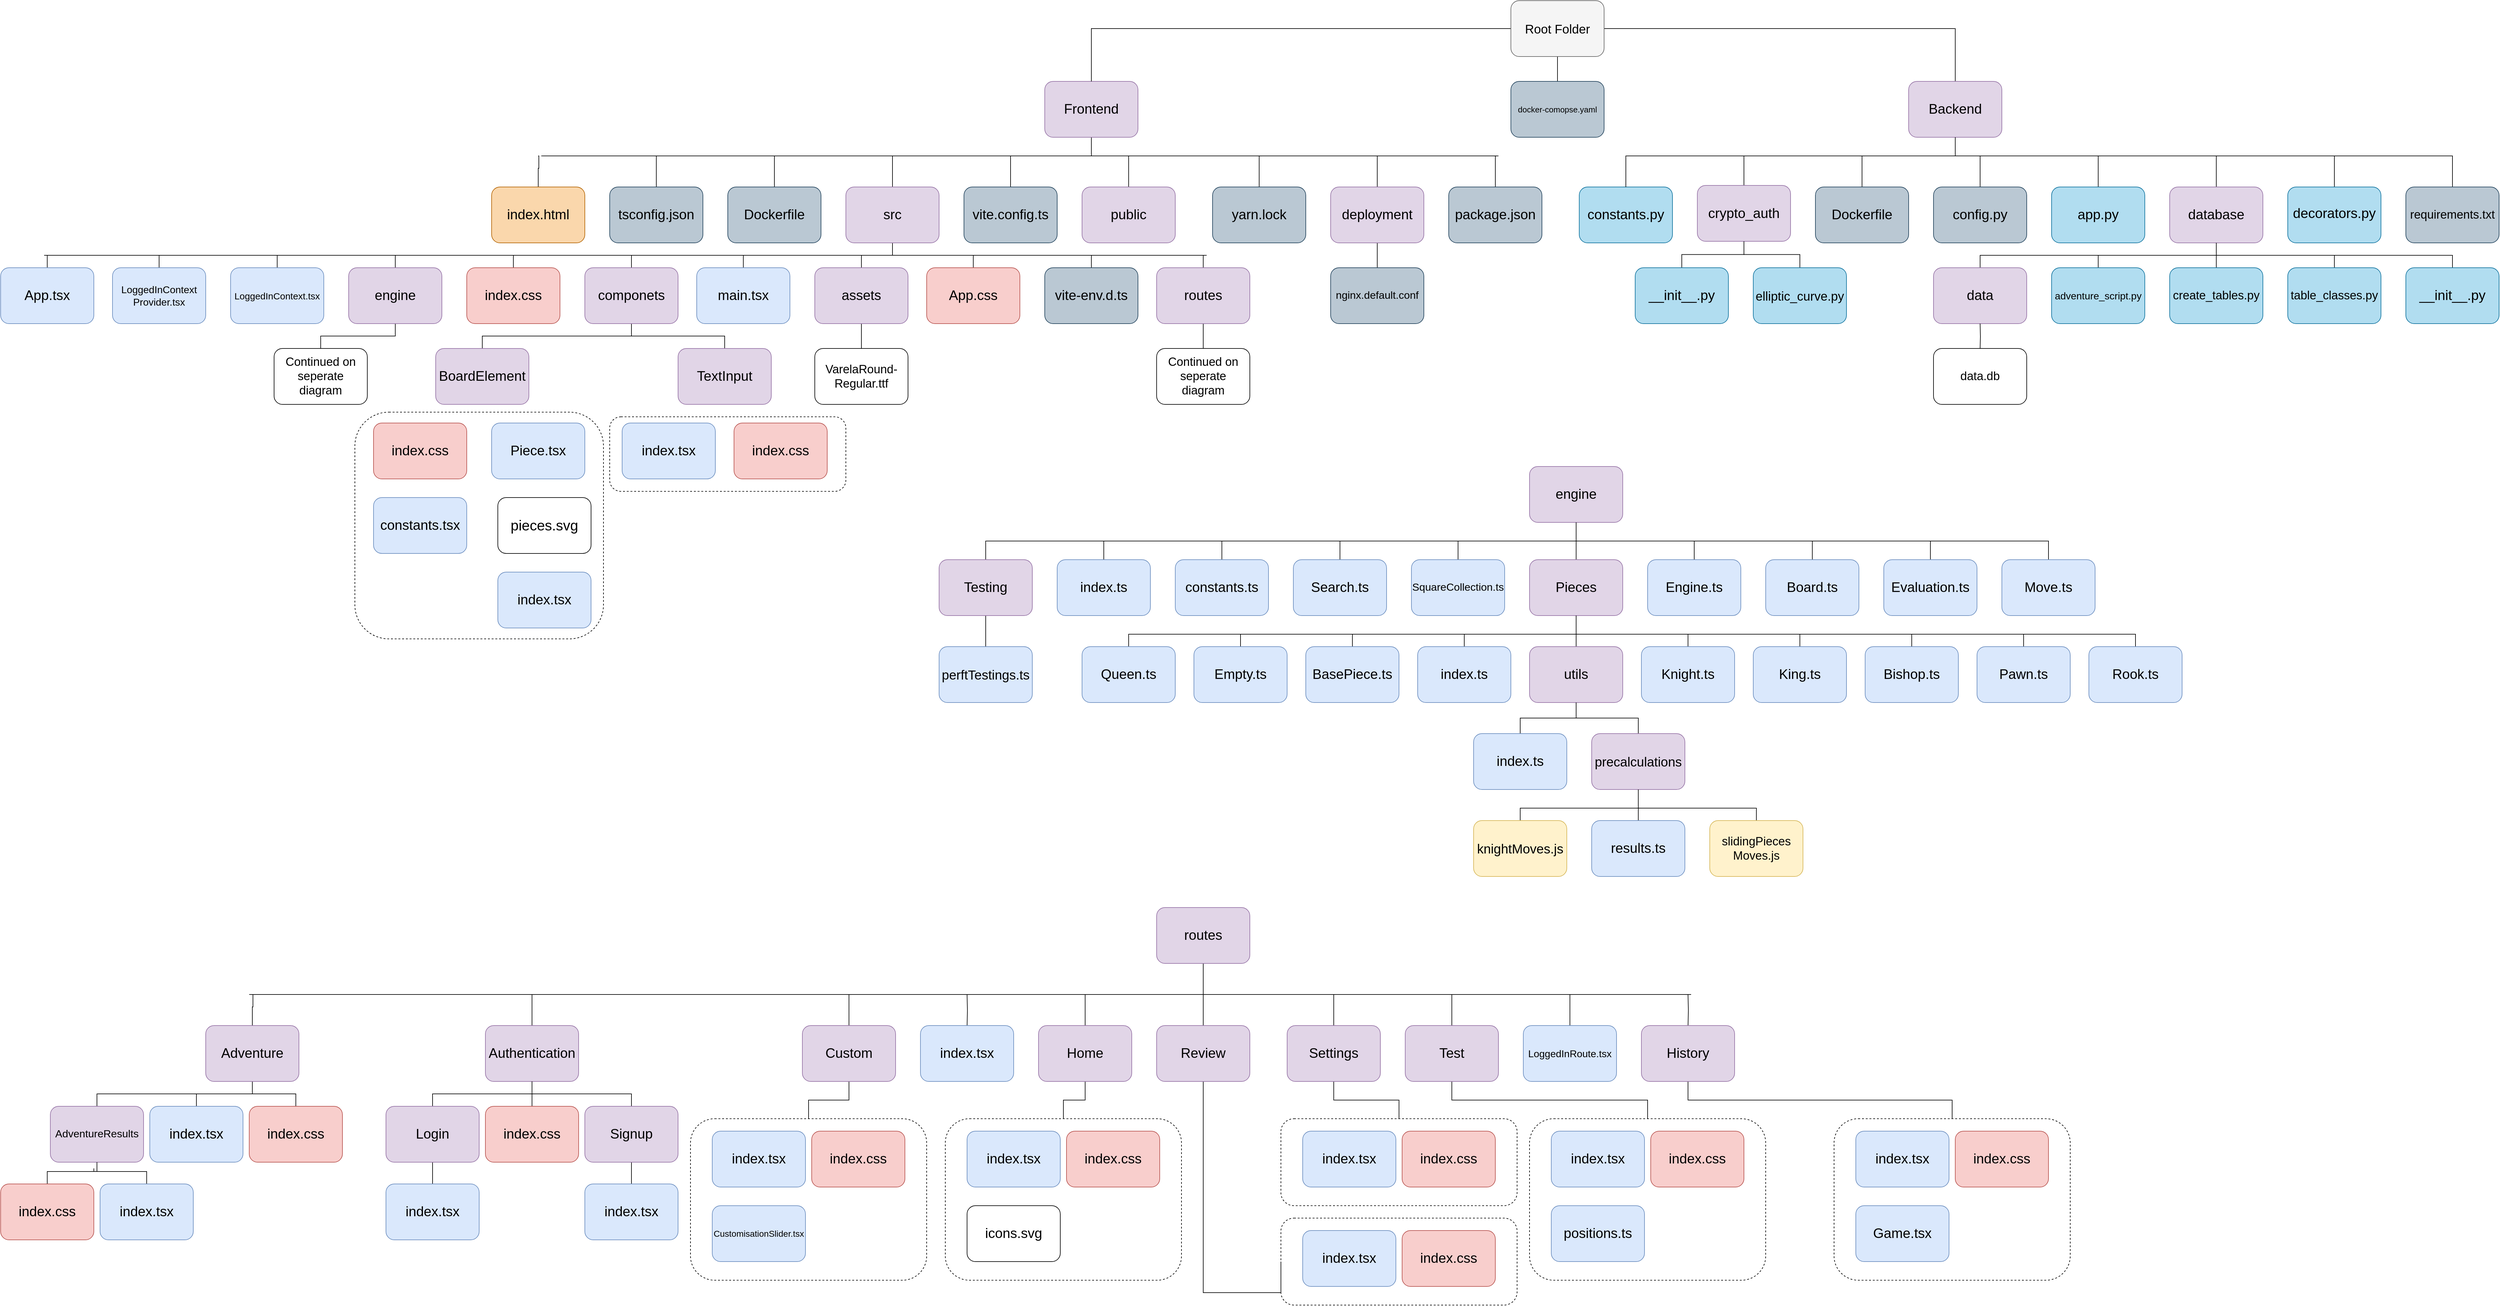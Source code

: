 <mxfile version="22.0.5" type="device">
  <diagram name="Page-1" id="10a91c8b-09ff-31b1-d368-03940ed4cc9e">
    <mxGraphModel dx="7288" dy="3946" grid="1" gridSize="10" guides="1" tooltips="1" connect="1" arrows="1" fold="1" page="1" pageScale="1" pageWidth="1100" pageHeight="850" background="none" math="0" shadow="0">
      <root>
        <mxCell id="0" />
        <mxCell id="1" parent="0" />
        <mxCell id="_uhkkYRvlDr_PO7esT6X-121" value="" style="rounded=1;whiteSpace=wrap;html=1;fillColor=none;dashed=1;" vertex="1" parent="1">
          <mxGeometry x="-1060" y="500" width="380" height="120" as="geometry" />
        </mxCell>
        <mxCell id="_uhkkYRvlDr_PO7esT6X-334" style="edgeStyle=orthogonalEdgeStyle;rounded=0;orthogonalLoop=1;jettySize=auto;html=1;endArrow=none;endFill=0;" edge="1" parent="1" source="Ms32XR50p7yfsGB4Lvfj-89">
          <mxGeometry relative="1" as="geometry">
            <mxPoint x="-285" y="80" as="targetPoint" />
          </mxGeometry>
        </mxCell>
        <mxCell id="Ms32XR50p7yfsGB4Lvfj-89" value="" style="rounded=1;whiteSpace=wrap;html=1;fillColor=#e1d5e7;strokeColor=#9673a6;" parent="1" vertex="1">
          <mxGeometry x="-360" y="-40" width="150" height="90" as="geometry" />
        </mxCell>
        <mxCell id="Ms32XR50p7yfsGB4Lvfj-97" style="edgeStyle=orthogonalEdgeStyle;rounded=0;orthogonalLoop=1;jettySize=auto;html=1;endArrow=none;endFill=0;" parent="1" source="Ms32XR50p7yfsGB4Lvfj-93" target="Ms32XR50p7yfsGB4Lvfj-89" edge="1">
          <mxGeometry relative="1" as="geometry" />
        </mxCell>
        <mxCell id="_uhkkYRvlDr_PO7esT6X-12" style="edgeStyle=orthogonalEdgeStyle;rounded=0;orthogonalLoop=1;jettySize=auto;html=1;entryX=0.5;entryY=0;entryDx=0;entryDy=0;endArrow=none;endFill=0;" edge="1" parent="1" source="Ms32XR50p7yfsGB4Lvfj-93" target="_uhkkYRvlDr_PO7esT6X-4">
          <mxGeometry relative="1" as="geometry" />
        </mxCell>
        <mxCell id="_uhkkYRvlDr_PO7esT6X-13" style="edgeStyle=orthogonalEdgeStyle;rounded=0;orthogonalLoop=1;jettySize=auto;html=1;endArrow=none;endFill=0;" edge="1" parent="1" source="Ms32XR50p7yfsGB4Lvfj-93" target="_uhkkYRvlDr_PO7esT6X-6">
          <mxGeometry relative="1" as="geometry" />
        </mxCell>
        <mxCell id="Ms32XR50p7yfsGB4Lvfj-93" value="" style="rounded=1;whiteSpace=wrap;html=1;fillColor=#f5f5f5;strokeColor=#666666;fontColor=#333333;" parent="1" vertex="1">
          <mxGeometry x="390" y="-170" width="150" height="90" as="geometry" />
        </mxCell>
        <mxCell id="Ms32XR50p7yfsGB4Lvfj-94" value="Root Folder" style="text;html=1;strokeColor=none;fillColor=none;align=center;verticalAlign=middle;whiteSpace=wrap;rounded=0;fontSize=20;" parent="1" vertex="1">
          <mxGeometry x="400" y="-140" width="130" height="30" as="geometry" />
        </mxCell>
        <mxCell id="_uhkkYRvlDr_PO7esT6X-4" value="" style="rounded=1;whiteSpace=wrap;html=1;fillColor=#bac8d3;strokeColor=#23445d;" vertex="1" parent="1">
          <mxGeometry x="390" y="-40" width="150" height="90" as="geometry" />
        </mxCell>
        <mxCell id="_uhkkYRvlDr_PO7esT6X-6" value="" style="rounded=1;whiteSpace=wrap;html=1;fillColor=#e1d5e7;strokeColor=#9673a6;" vertex="1" parent="1">
          <mxGeometry x="1030" y="-40" width="150" height="90" as="geometry" />
        </mxCell>
        <mxCell id="Ms32XR50p7yfsGB4Lvfj-88" value="Frontend" style="text;html=1;strokeColor=none;fillColor=none;align=center;verticalAlign=middle;whiteSpace=wrap;rounded=0;fontSize=22;" parent="1" vertex="1">
          <mxGeometry x="-350" y="-10" width="130" height="30" as="geometry" />
        </mxCell>
        <mxCell id="_uhkkYRvlDr_PO7esT6X-8" value="Backend" style="text;html=1;strokeColor=none;fillColor=none;align=center;verticalAlign=middle;whiteSpace=wrap;rounded=0;fontSize=22;" vertex="1" parent="1">
          <mxGeometry x="1040" y="-10" width="130" height="30" as="geometry" />
        </mxCell>
        <mxCell id="_uhkkYRvlDr_PO7esT6X-9" value="docker-comopse.yaml" style="text;html=1;strokeColor=none;fillColor=none;align=center;verticalAlign=middle;whiteSpace=wrap;rounded=0;fontSize=13;" vertex="1" parent="1">
          <mxGeometry x="340" y="-10" width="250" height="30" as="geometry" />
        </mxCell>
        <mxCell id="_uhkkYRvlDr_PO7esT6X-93" style="edgeStyle=orthogonalEdgeStyle;rounded=0;orthogonalLoop=1;jettySize=auto;html=1;endArrow=none;endFill=0;" edge="1" parent="1" source="_uhkkYRvlDr_PO7esT6X-14">
          <mxGeometry relative="1" as="geometry">
            <mxPoint x="-605" y="80" as="targetPoint" />
          </mxGeometry>
        </mxCell>
        <mxCell id="_uhkkYRvlDr_PO7esT6X-102" style="edgeStyle=orthogonalEdgeStyle;rounded=0;orthogonalLoop=1;jettySize=auto;html=1;endArrow=none;endFill=0;" edge="1" parent="1" source="_uhkkYRvlDr_PO7esT6X-14">
          <mxGeometry relative="1" as="geometry">
            <mxPoint x="-640" y="240" as="targetPoint" />
          </mxGeometry>
        </mxCell>
        <mxCell id="_uhkkYRvlDr_PO7esT6X-14" value="" style="rounded=1;whiteSpace=wrap;html=1;fillColor=#e1d5e7;strokeColor=#9673a6;" vertex="1" parent="1">
          <mxGeometry x="-680" y="130" width="150" height="90" as="geometry" />
        </mxCell>
        <mxCell id="_uhkkYRvlDr_PO7esT6X-16" value="src" style="text;html=1;strokeColor=none;fillColor=none;align=center;verticalAlign=middle;whiteSpace=wrap;rounded=0;fontSize=22;" vertex="1" parent="1">
          <mxGeometry x="-670" y="160" width="130" height="30" as="geometry" />
        </mxCell>
        <mxCell id="_uhkkYRvlDr_PO7esT6X-95" style="edgeStyle=orthogonalEdgeStyle;rounded=0;orthogonalLoop=1;jettySize=auto;html=1;endArrow=none;endFill=0;" edge="1" parent="1" source="_uhkkYRvlDr_PO7esT6X-17">
          <mxGeometry relative="1" as="geometry">
            <mxPoint x="-225" y="80" as="targetPoint" />
          </mxGeometry>
        </mxCell>
        <mxCell id="_uhkkYRvlDr_PO7esT6X-17" value="" style="rounded=1;whiteSpace=wrap;html=1;fillColor=#e1d5e7;strokeColor=#9673a6;" vertex="1" parent="1">
          <mxGeometry x="-300" y="130" width="150" height="90" as="geometry" />
        </mxCell>
        <mxCell id="_uhkkYRvlDr_PO7esT6X-15" value="public" style="text;html=1;strokeColor=none;fillColor=none;align=center;verticalAlign=middle;whiteSpace=wrap;rounded=0;fontSize=22;" vertex="1" parent="1">
          <mxGeometry x="-290" y="160" width="130" height="30" as="geometry" />
        </mxCell>
        <mxCell id="_uhkkYRvlDr_PO7esT6X-97" style="edgeStyle=orthogonalEdgeStyle;rounded=0;orthogonalLoop=1;jettySize=auto;html=1;endArrow=none;endFill=0;" edge="1" parent="1" source="_uhkkYRvlDr_PO7esT6X-18">
          <mxGeometry relative="1" as="geometry">
            <mxPoint x="175" y="80" as="targetPoint" />
          </mxGeometry>
        </mxCell>
        <mxCell id="_uhkkYRvlDr_PO7esT6X-100" style="edgeStyle=orthogonalEdgeStyle;rounded=0;orthogonalLoop=1;jettySize=auto;html=1;entryX=0.5;entryY=0;entryDx=0;entryDy=0;endArrow=none;endFill=0;" edge="1" parent="1" source="_uhkkYRvlDr_PO7esT6X-18" target="_uhkkYRvlDr_PO7esT6X-33">
          <mxGeometry relative="1" as="geometry" />
        </mxCell>
        <mxCell id="_uhkkYRvlDr_PO7esT6X-18" value="" style="rounded=1;whiteSpace=wrap;html=1;fillColor=#e1d5e7;strokeColor=#9673a6;" vertex="1" parent="1">
          <mxGeometry x="100" y="130" width="150" height="90" as="geometry" />
        </mxCell>
        <mxCell id="_uhkkYRvlDr_PO7esT6X-19" value="deployment" style="text;html=1;strokeColor=none;fillColor=none;align=center;verticalAlign=middle;whiteSpace=wrap;rounded=0;fontSize=22;" vertex="1" parent="1">
          <mxGeometry x="110" y="160" width="130" height="30" as="geometry" />
        </mxCell>
        <mxCell id="_uhkkYRvlDr_PO7esT6X-91" style="edgeStyle=orthogonalEdgeStyle;rounded=0;orthogonalLoop=1;jettySize=auto;html=1;endArrow=none;endFill=0;" edge="1" parent="1" source="_uhkkYRvlDr_PO7esT6X-21">
          <mxGeometry relative="1" as="geometry">
            <mxPoint x="-795" y="80" as="targetPoint" />
          </mxGeometry>
        </mxCell>
        <mxCell id="_uhkkYRvlDr_PO7esT6X-21" value="" style="rounded=1;whiteSpace=wrap;html=1;fillColor=#bac8d3;strokeColor=#23445d;" vertex="1" parent="1">
          <mxGeometry x="-870" y="130" width="150" height="90" as="geometry" />
        </mxCell>
        <mxCell id="_uhkkYRvlDr_PO7esT6X-22" value="Dockerfile" style="text;html=1;strokeColor=none;fillColor=none;align=center;verticalAlign=middle;whiteSpace=wrap;rounded=0;fontSize=22;" vertex="1" parent="1">
          <mxGeometry x="-860" y="160" width="130" height="30" as="geometry" />
        </mxCell>
        <mxCell id="_uhkkYRvlDr_PO7esT6X-98" style="edgeStyle=orthogonalEdgeStyle;rounded=0;orthogonalLoop=1;jettySize=auto;html=1;endArrow=none;endFill=0;" edge="1" parent="1" source="_uhkkYRvlDr_PO7esT6X-23">
          <mxGeometry relative="1" as="geometry">
            <mxPoint x="365" y="80" as="targetPoint" />
          </mxGeometry>
        </mxCell>
        <mxCell id="_uhkkYRvlDr_PO7esT6X-23" value="" style="rounded=1;whiteSpace=wrap;html=1;fillColor=#bac8d3;strokeColor=#23445d;" vertex="1" parent="1">
          <mxGeometry x="290" y="130" width="150" height="90" as="geometry" />
        </mxCell>
        <mxCell id="_uhkkYRvlDr_PO7esT6X-24" value="package.json" style="text;html=1;strokeColor=none;fillColor=none;align=center;verticalAlign=middle;whiteSpace=wrap;rounded=0;fontSize=22;" vertex="1" parent="1">
          <mxGeometry x="300" y="160" width="130" height="30" as="geometry" />
        </mxCell>
        <mxCell id="_uhkkYRvlDr_PO7esT6X-96" style="edgeStyle=orthogonalEdgeStyle;rounded=0;orthogonalLoop=1;jettySize=auto;html=1;endArrow=none;endFill=0;" edge="1" parent="1" source="_uhkkYRvlDr_PO7esT6X-25">
          <mxGeometry relative="1" as="geometry">
            <mxPoint x="-15" y="80" as="targetPoint" />
          </mxGeometry>
        </mxCell>
        <mxCell id="_uhkkYRvlDr_PO7esT6X-25" value="" style="rounded=1;whiteSpace=wrap;html=1;fillColor=#bac8d3;strokeColor=#23445d;" vertex="1" parent="1">
          <mxGeometry x="-90" y="130" width="150" height="90" as="geometry" />
        </mxCell>
        <mxCell id="_uhkkYRvlDr_PO7esT6X-26" value="yarn.lock" style="text;html=1;strokeColor=none;fillColor=none;align=center;verticalAlign=middle;whiteSpace=wrap;rounded=0;fontSize=22;" vertex="1" parent="1">
          <mxGeometry x="-80" y="160" width="130" height="30" as="geometry" />
        </mxCell>
        <mxCell id="_uhkkYRvlDr_PO7esT6X-89" style="edgeStyle=orthogonalEdgeStyle;rounded=0;orthogonalLoop=1;jettySize=auto;html=1;endArrow=none;endFill=0;" edge="1" parent="1" source="_uhkkYRvlDr_PO7esT6X-27">
          <mxGeometry relative="1" as="geometry">
            <mxPoint x="-1175" y="80" as="targetPoint" />
            <Array as="points">
              <mxPoint x="-1175" y="100" />
              <mxPoint x="-1174" y="70" />
            </Array>
          </mxGeometry>
        </mxCell>
        <mxCell id="_uhkkYRvlDr_PO7esT6X-27" value="" style="rounded=1;whiteSpace=wrap;html=1;fillColor=#fad7ac;strokeColor=#b46504;" vertex="1" parent="1">
          <mxGeometry x="-1250" y="130" width="150" height="90" as="geometry" />
        </mxCell>
        <mxCell id="_uhkkYRvlDr_PO7esT6X-28" value="index.html" style="text;html=1;strokeColor=none;fillColor=none;align=center;verticalAlign=middle;whiteSpace=wrap;rounded=0;fontSize=22;" vertex="1" parent="1">
          <mxGeometry x="-1240" y="160" width="130" height="30" as="geometry" />
        </mxCell>
        <mxCell id="_uhkkYRvlDr_PO7esT6X-90" style="edgeStyle=orthogonalEdgeStyle;rounded=0;orthogonalLoop=1;jettySize=auto;html=1;endArrow=none;endFill=0;" edge="1" parent="1" source="_uhkkYRvlDr_PO7esT6X-29">
          <mxGeometry relative="1" as="geometry">
            <mxPoint x="-985" y="80" as="targetPoint" />
          </mxGeometry>
        </mxCell>
        <mxCell id="_uhkkYRvlDr_PO7esT6X-29" value="" style="rounded=1;whiteSpace=wrap;html=1;fillColor=#bac8d3;strokeColor=#23445d;" vertex="1" parent="1">
          <mxGeometry x="-1060" y="130" width="150" height="90" as="geometry" />
        </mxCell>
        <mxCell id="_uhkkYRvlDr_PO7esT6X-30" value="tsconfig.json" style="text;html=1;strokeColor=none;fillColor=none;align=center;verticalAlign=middle;whiteSpace=wrap;rounded=0;fontSize=22;" vertex="1" parent="1">
          <mxGeometry x="-1050" y="160" width="130" height="30" as="geometry" />
        </mxCell>
        <mxCell id="_uhkkYRvlDr_PO7esT6X-136" style="edgeStyle=orthogonalEdgeStyle;rounded=0;orthogonalLoop=1;jettySize=auto;html=1;endArrow=none;endFill=0;" edge="1" parent="1" source="_uhkkYRvlDr_PO7esT6X-31">
          <mxGeometry relative="1" as="geometry">
            <mxPoint x="-415" y="80" as="targetPoint" />
          </mxGeometry>
        </mxCell>
        <mxCell id="_uhkkYRvlDr_PO7esT6X-31" value="" style="rounded=1;whiteSpace=wrap;html=1;fillColor=#bac8d3;strokeColor=#23445d;" vertex="1" parent="1">
          <mxGeometry x="-490" y="130" width="150" height="90" as="geometry" />
        </mxCell>
        <mxCell id="_uhkkYRvlDr_PO7esT6X-32" value="vite.config.ts" style="text;html=1;strokeColor=none;fillColor=none;align=center;verticalAlign=middle;whiteSpace=wrap;rounded=0;fontSize=22;" vertex="1" parent="1">
          <mxGeometry x="-480" y="160" width="130" height="30" as="geometry" />
        </mxCell>
        <mxCell id="_uhkkYRvlDr_PO7esT6X-33" value="" style="rounded=1;whiteSpace=wrap;html=1;fillColor=#bac8d3;strokeColor=#23445d;" vertex="1" parent="1">
          <mxGeometry x="100" y="260" width="150" height="90" as="geometry" />
        </mxCell>
        <mxCell id="_uhkkYRvlDr_PO7esT6X-34" value="nginx.default.conf" style="text;html=1;strokeColor=none;fillColor=none;align=center;verticalAlign=middle;whiteSpace=wrap;rounded=0;fontSize=17;" vertex="1" parent="1">
          <mxGeometry x="110" y="290" width="130" height="30" as="geometry" />
        </mxCell>
        <mxCell id="_uhkkYRvlDr_PO7esT6X-105" style="edgeStyle=orthogonalEdgeStyle;rounded=0;orthogonalLoop=1;jettySize=auto;html=1;endArrow=none;endFill=0;" edge="1" parent="1" source="_uhkkYRvlDr_PO7esT6X-35">
          <mxGeometry relative="1" as="geometry">
            <mxPoint x="-285" y="240" as="targetPoint" />
          </mxGeometry>
        </mxCell>
        <mxCell id="_uhkkYRvlDr_PO7esT6X-35" value="" style="rounded=1;whiteSpace=wrap;html=1;fillColor=#bac8d3;strokeColor=#23445d;" vertex="1" parent="1">
          <mxGeometry x="-360" y="260" width="150" height="90" as="geometry" />
        </mxCell>
        <mxCell id="_uhkkYRvlDr_PO7esT6X-36" value="vite-env.d.ts" style="text;html=1;strokeColor=none;fillColor=none;align=center;verticalAlign=middle;whiteSpace=wrap;rounded=0;fontSize=22;" vertex="1" parent="1">
          <mxGeometry x="-350" y="290" width="130" height="30" as="geometry" />
        </mxCell>
        <mxCell id="_uhkkYRvlDr_PO7esT6X-109" style="edgeStyle=orthogonalEdgeStyle;rounded=0;orthogonalLoop=1;jettySize=auto;html=1;endArrow=none;endFill=0;" edge="1" parent="1" source="_uhkkYRvlDr_PO7esT6X-37">
          <mxGeometry relative="1" as="geometry">
            <mxPoint x="-845" y="240" as="targetPoint" />
          </mxGeometry>
        </mxCell>
        <mxCell id="_uhkkYRvlDr_PO7esT6X-37" value="" style="rounded=1;whiteSpace=wrap;html=1;fillColor=#dae8fc;strokeColor=#6c8ebf;" vertex="1" parent="1">
          <mxGeometry x="-920" y="260" width="150" height="90" as="geometry" />
        </mxCell>
        <mxCell id="_uhkkYRvlDr_PO7esT6X-38" value="main.tsx" style="text;html=1;strokeColor=none;fillColor=none;align=center;verticalAlign=middle;whiteSpace=wrap;rounded=0;fontSize=22;" vertex="1" parent="1">
          <mxGeometry x="-910" y="290" width="130" height="30" as="geometry" />
        </mxCell>
        <mxCell id="_uhkkYRvlDr_PO7esT6X-111" style="edgeStyle=orthogonalEdgeStyle;rounded=0;orthogonalLoop=1;jettySize=auto;html=1;endArrow=none;endFill=0;" edge="1" parent="1" source="_uhkkYRvlDr_PO7esT6X-39">
          <mxGeometry relative="1" as="geometry">
            <mxPoint x="-1215" y="240" as="targetPoint" />
          </mxGeometry>
        </mxCell>
        <mxCell id="_uhkkYRvlDr_PO7esT6X-39" value="" style="rounded=1;whiteSpace=wrap;html=1;fillColor=#f8cecc;strokeColor=#b85450;" vertex="1" parent="1">
          <mxGeometry x="-1290" y="260" width="150" height="90" as="geometry" />
        </mxCell>
        <mxCell id="_uhkkYRvlDr_PO7esT6X-40" value="index.css" style="text;html=1;strokeColor=none;fillColor=none;align=center;verticalAlign=middle;whiteSpace=wrap;rounded=0;fontSize=22;" vertex="1" parent="1">
          <mxGeometry x="-1280" y="290" width="130" height="30" as="geometry" />
        </mxCell>
        <mxCell id="_uhkkYRvlDr_PO7esT6X-116" style="edgeStyle=orthogonalEdgeStyle;rounded=0;orthogonalLoop=1;jettySize=auto;html=1;endArrow=none;endFill=0;" edge="1" parent="1" source="_uhkkYRvlDr_PO7esT6X-41">
          <mxGeometry relative="1" as="geometry">
            <mxPoint x="-1965" y="240" as="targetPoint" />
          </mxGeometry>
        </mxCell>
        <mxCell id="_uhkkYRvlDr_PO7esT6X-41" value="" style="rounded=1;whiteSpace=wrap;html=1;fillColor=#dae8fc;strokeColor=#6c8ebf;" vertex="1" parent="1">
          <mxGeometry x="-2040" y="260" width="150" height="90" as="geometry" />
        </mxCell>
        <mxCell id="_uhkkYRvlDr_PO7esT6X-42" value="App.tsx" style="text;html=1;strokeColor=none;fillColor=none;align=center;verticalAlign=middle;whiteSpace=wrap;rounded=0;fontSize=22;" vertex="1" parent="1">
          <mxGeometry x="-2030" y="290" width="130" height="30" as="geometry" />
        </mxCell>
        <mxCell id="_uhkkYRvlDr_PO7esT6X-106" style="edgeStyle=orthogonalEdgeStyle;rounded=0;orthogonalLoop=1;jettySize=auto;html=1;endArrow=none;endFill=0;" edge="1" parent="1" source="_uhkkYRvlDr_PO7esT6X-43">
          <mxGeometry relative="1" as="geometry">
            <mxPoint x="-475" y="240" as="targetPoint" />
          </mxGeometry>
        </mxCell>
        <mxCell id="_uhkkYRvlDr_PO7esT6X-43" value="" style="rounded=1;whiteSpace=wrap;html=1;fillColor=#f8cecc;strokeColor=#b85450;" vertex="1" parent="1">
          <mxGeometry x="-550" y="260" width="150" height="90" as="geometry" />
        </mxCell>
        <mxCell id="_uhkkYRvlDr_PO7esT6X-44" value="App.css" style="text;html=1;strokeColor=none;fillColor=none;align=center;verticalAlign=middle;whiteSpace=wrap;rounded=0;fontSize=22;" vertex="1" parent="1">
          <mxGeometry x="-540" y="290" width="130" height="30" as="geometry" />
        </mxCell>
        <mxCell id="_uhkkYRvlDr_PO7esT6X-113" style="edgeStyle=orthogonalEdgeStyle;rounded=0;orthogonalLoop=1;jettySize=auto;html=1;endArrow=none;endFill=0;" edge="1" parent="1" source="_uhkkYRvlDr_PO7esT6X-47">
          <mxGeometry relative="1" as="geometry">
            <mxPoint x="-1595" y="240" as="targetPoint" />
          </mxGeometry>
        </mxCell>
        <mxCell id="_uhkkYRvlDr_PO7esT6X-47" value="" style="rounded=1;whiteSpace=wrap;html=1;fillColor=#dae8fc;strokeColor=#6c8ebf;" vertex="1" parent="1">
          <mxGeometry x="-1670" y="260" width="150" height="90" as="geometry" />
        </mxCell>
        <mxCell id="_uhkkYRvlDr_PO7esT6X-48" value="LoggedInContext.tsx" style="text;html=1;strokeColor=none;fillColor=none;align=center;verticalAlign=middle;whiteSpace=wrap;rounded=0;fontSize=15;" vertex="1" parent="1">
          <mxGeometry x="-1660" y="290" width="130" height="30" as="geometry" />
        </mxCell>
        <mxCell id="_uhkkYRvlDr_PO7esT6X-114" style="edgeStyle=orthogonalEdgeStyle;rounded=0;orthogonalLoop=1;jettySize=auto;html=1;endArrow=none;endFill=0;" edge="1" parent="1" source="_uhkkYRvlDr_PO7esT6X-50">
          <mxGeometry relative="1" as="geometry">
            <mxPoint x="-1785" y="240" as="targetPoint" />
          </mxGeometry>
        </mxCell>
        <mxCell id="_uhkkYRvlDr_PO7esT6X-50" value="" style="rounded=1;whiteSpace=wrap;html=1;fillColor=#dae8fc;strokeColor=#6c8ebf;" vertex="1" parent="1">
          <mxGeometry x="-1860" y="260" width="150" height="90" as="geometry" />
        </mxCell>
        <mxCell id="_uhkkYRvlDr_PO7esT6X-51" value="&lt;div style=&quot;font-size: 16px;&quot;&gt;LoggedInContext&lt;/div&gt;&lt;div style=&quot;font-size: 16px;&quot;&gt;Provider.tsx&lt;/div&gt;" style="text;html=1;strokeColor=none;fillColor=none;align=center;verticalAlign=middle;whiteSpace=wrap;rounded=0;fontSize=16;" vertex="1" parent="1">
          <mxGeometry x="-1850" y="290" width="130" height="30" as="geometry" />
        </mxCell>
        <mxCell id="_uhkkYRvlDr_PO7esT6X-107" style="edgeStyle=orthogonalEdgeStyle;rounded=0;orthogonalLoop=1;jettySize=auto;html=1;endArrow=none;endFill=0;" edge="1" parent="1" source="_uhkkYRvlDr_PO7esT6X-52">
          <mxGeometry relative="1" as="geometry">
            <mxPoint x="-655" y="240" as="targetPoint" />
          </mxGeometry>
        </mxCell>
        <mxCell id="_uhkkYRvlDr_PO7esT6X-118" style="edgeStyle=orthogonalEdgeStyle;rounded=0;orthogonalLoop=1;jettySize=auto;html=1;entryX=0.5;entryY=0;entryDx=0;entryDy=0;endArrow=none;endFill=0;" edge="1" parent="1" source="_uhkkYRvlDr_PO7esT6X-52" target="_uhkkYRvlDr_PO7esT6X-60">
          <mxGeometry relative="1" as="geometry" />
        </mxCell>
        <mxCell id="_uhkkYRvlDr_PO7esT6X-52" value="" style="rounded=1;whiteSpace=wrap;html=1;fillColor=#e1d5e7;strokeColor=#9673a6;" vertex="1" parent="1">
          <mxGeometry x="-730" y="260" width="150" height="90" as="geometry" />
        </mxCell>
        <mxCell id="_uhkkYRvlDr_PO7esT6X-53" value="assets" style="text;html=1;strokeColor=none;fillColor=none;align=center;verticalAlign=middle;whiteSpace=wrap;rounded=0;fontSize=22;" vertex="1" parent="1">
          <mxGeometry x="-720" y="290" width="130" height="30" as="geometry" />
        </mxCell>
        <mxCell id="_uhkkYRvlDr_PO7esT6X-110" style="edgeStyle=orthogonalEdgeStyle;rounded=0;orthogonalLoop=1;jettySize=auto;html=1;endArrow=none;endFill=0;" edge="1" parent="1" source="_uhkkYRvlDr_PO7esT6X-54">
          <mxGeometry relative="1" as="geometry">
            <mxPoint x="-1025" y="240" as="targetPoint" />
          </mxGeometry>
        </mxCell>
        <mxCell id="_uhkkYRvlDr_PO7esT6X-119" style="edgeStyle=orthogonalEdgeStyle;rounded=0;orthogonalLoop=1;jettySize=auto;html=1;entryX=0.5;entryY=0;entryDx=0;entryDy=0;endArrow=none;endFill=0;" edge="1" parent="1" source="_uhkkYRvlDr_PO7esT6X-54" target="_uhkkYRvlDr_PO7esT6X-63">
          <mxGeometry relative="1" as="geometry">
            <Array as="points">
              <mxPoint x="-1025" y="370" />
              <mxPoint x="-1265" y="370" />
            </Array>
          </mxGeometry>
        </mxCell>
        <mxCell id="_uhkkYRvlDr_PO7esT6X-120" style="edgeStyle=orthogonalEdgeStyle;rounded=0;orthogonalLoop=1;jettySize=auto;html=1;endArrow=none;endFill=0;" edge="1" parent="1" source="_uhkkYRvlDr_PO7esT6X-54" target="_uhkkYRvlDr_PO7esT6X-65">
          <mxGeometry relative="1" as="geometry" />
        </mxCell>
        <mxCell id="_uhkkYRvlDr_PO7esT6X-54" value="" style="rounded=1;whiteSpace=wrap;html=1;fillColor=#e1d5e7;strokeColor=#9673a6;" vertex="1" parent="1">
          <mxGeometry x="-1100" y="260" width="150" height="90" as="geometry" />
        </mxCell>
        <mxCell id="_uhkkYRvlDr_PO7esT6X-55" value="componets" style="text;html=1;strokeColor=none;fillColor=none;align=center;verticalAlign=middle;whiteSpace=wrap;rounded=0;fontSize=22;" vertex="1" parent="1">
          <mxGeometry x="-1090" y="290" width="130" height="30" as="geometry" />
        </mxCell>
        <mxCell id="_uhkkYRvlDr_PO7esT6X-112" style="edgeStyle=orthogonalEdgeStyle;rounded=0;orthogonalLoop=1;jettySize=auto;html=1;endArrow=none;endFill=0;" edge="1" parent="1" source="_uhkkYRvlDr_PO7esT6X-56">
          <mxGeometry relative="1" as="geometry">
            <mxPoint x="-1405" y="240" as="targetPoint" />
          </mxGeometry>
        </mxCell>
        <mxCell id="_uhkkYRvlDr_PO7esT6X-133" style="edgeStyle=orthogonalEdgeStyle;rounded=0;orthogonalLoop=1;jettySize=auto;html=1;entryX=0.5;entryY=0;entryDx=0;entryDy=0;endArrow=none;endFill=0;" edge="1" parent="1" source="_uhkkYRvlDr_PO7esT6X-56" target="_uhkkYRvlDr_PO7esT6X-127">
          <mxGeometry relative="1" as="geometry" />
        </mxCell>
        <mxCell id="_uhkkYRvlDr_PO7esT6X-56" value="" style="rounded=1;whiteSpace=wrap;html=1;fillColor=#e1d5e7;strokeColor=#9673a6;" vertex="1" parent="1">
          <mxGeometry x="-1480" y="260" width="150" height="90" as="geometry" />
        </mxCell>
        <mxCell id="_uhkkYRvlDr_PO7esT6X-57" value="engine" style="text;html=1;strokeColor=none;fillColor=none;align=center;verticalAlign=middle;whiteSpace=wrap;rounded=0;fontSize=22;" vertex="1" parent="1">
          <mxGeometry x="-1470" y="290" width="130" height="30" as="geometry" />
        </mxCell>
        <mxCell id="_uhkkYRvlDr_PO7esT6X-104" style="edgeStyle=orthogonalEdgeStyle;rounded=0;orthogonalLoop=1;jettySize=auto;html=1;endArrow=none;endFill=0;" edge="1" parent="1" source="_uhkkYRvlDr_PO7esT6X-58">
          <mxGeometry relative="1" as="geometry">
            <mxPoint x="-100" y="240" as="targetPoint" />
          </mxGeometry>
        </mxCell>
        <mxCell id="_uhkkYRvlDr_PO7esT6X-131" style="edgeStyle=orthogonalEdgeStyle;rounded=0;orthogonalLoop=1;jettySize=auto;html=1;entryX=0.5;entryY=0;entryDx=0;entryDy=0;endArrow=none;endFill=0;" edge="1" parent="1" source="_uhkkYRvlDr_PO7esT6X-58" target="_uhkkYRvlDr_PO7esT6X-129">
          <mxGeometry relative="1" as="geometry" />
        </mxCell>
        <mxCell id="_uhkkYRvlDr_PO7esT6X-58" value="" style="rounded=1;whiteSpace=wrap;html=1;fillColor=#e1d5e7;strokeColor=#9673a6;" vertex="1" parent="1">
          <mxGeometry x="-180" y="260" width="150" height="90" as="geometry" />
        </mxCell>
        <mxCell id="_uhkkYRvlDr_PO7esT6X-60" value="" style="rounded=1;whiteSpace=wrap;html=1;" vertex="1" parent="1">
          <mxGeometry x="-730" y="390" width="150" height="90" as="geometry" />
        </mxCell>
        <mxCell id="_uhkkYRvlDr_PO7esT6X-61" value="routes" style="text;html=1;strokeColor=none;fillColor=none;align=center;verticalAlign=middle;whiteSpace=wrap;rounded=0;fontSize=22;" vertex="1" parent="1">
          <mxGeometry x="-170" y="290" width="130" height="30" as="geometry" />
        </mxCell>
        <mxCell id="_uhkkYRvlDr_PO7esT6X-62" value="VarelaRound-Regular.ttf" style="text;html=1;strokeColor=none;fillColor=none;align=center;verticalAlign=middle;whiteSpace=wrap;rounded=0;fontSize=19;" vertex="1" parent="1">
          <mxGeometry x="-720" y="420" width="130" height="30" as="geometry" />
        </mxCell>
        <mxCell id="_uhkkYRvlDr_PO7esT6X-63" value="" style="rounded=1;whiteSpace=wrap;html=1;fillColor=#e1d5e7;strokeColor=#9673a6;" vertex="1" parent="1">
          <mxGeometry x="-1340" y="390" width="150" height="90" as="geometry" />
        </mxCell>
        <mxCell id="_uhkkYRvlDr_PO7esT6X-64" value="BoardElement" style="text;html=1;strokeColor=none;fillColor=none;align=center;verticalAlign=middle;whiteSpace=wrap;rounded=0;fontSize=22;" vertex="1" parent="1">
          <mxGeometry x="-1330" y="420" width="130" height="30" as="geometry" />
        </mxCell>
        <mxCell id="_uhkkYRvlDr_PO7esT6X-65" value="" style="rounded=1;whiteSpace=wrap;html=1;fillColor=#e1d5e7;strokeColor=#9673a6;" vertex="1" parent="1">
          <mxGeometry x="-950" y="390" width="150" height="90" as="geometry" />
        </mxCell>
        <mxCell id="_uhkkYRvlDr_PO7esT6X-66" value="TextInput" style="text;html=1;strokeColor=none;fillColor=none;align=center;verticalAlign=middle;whiteSpace=wrap;rounded=0;fontSize=22;" vertex="1" parent="1">
          <mxGeometry x="-940" y="420" width="130" height="30" as="geometry" />
        </mxCell>
        <mxCell id="_uhkkYRvlDr_PO7esT6X-69" value="" style="rounded=1;whiteSpace=wrap;html=1;fillColor=#f8cecc;strokeColor=#b85450;" vertex="1" parent="1">
          <mxGeometry x="-860" y="510" width="150" height="90" as="geometry" />
        </mxCell>
        <mxCell id="_uhkkYRvlDr_PO7esT6X-70" value="index.css" style="text;html=1;strokeColor=none;fillColor=none;align=center;verticalAlign=middle;whiteSpace=wrap;rounded=0;fontSize=22;" vertex="1" parent="1">
          <mxGeometry x="-850" y="540" width="130" height="30" as="geometry" />
        </mxCell>
        <mxCell id="_uhkkYRvlDr_PO7esT6X-71" value="" style="rounded=1;whiteSpace=wrap;html=1;fillColor=#dae8fc;strokeColor=#6c8ebf;" vertex="1" parent="1">
          <mxGeometry x="-1040" y="510" width="150" height="90" as="geometry" />
        </mxCell>
        <mxCell id="_uhkkYRvlDr_PO7esT6X-72" value="index.tsx" style="text;html=1;strokeColor=none;fillColor=none;align=center;verticalAlign=middle;whiteSpace=wrap;rounded=0;fontSize=22;" vertex="1" parent="1">
          <mxGeometry x="-1030" y="540" width="130" height="30" as="geometry" />
        </mxCell>
        <mxCell id="_uhkkYRvlDr_PO7esT6X-76" value="" style="rounded=1;whiteSpace=wrap;html=1;fillColor=#dae8fc;strokeColor=#6c8ebf;" vertex="1" parent="1">
          <mxGeometry x="-1250" y="510" width="150" height="90" as="geometry" />
        </mxCell>
        <mxCell id="_uhkkYRvlDr_PO7esT6X-77" value="&lt;div&gt;Piece.tsx&lt;/div&gt;" style="text;html=1;strokeColor=none;fillColor=none;align=center;verticalAlign=middle;whiteSpace=wrap;rounded=0;fontSize=22;" vertex="1" parent="1">
          <mxGeometry x="-1240" y="540" width="130" height="30" as="geometry" />
        </mxCell>
        <mxCell id="_uhkkYRvlDr_PO7esT6X-78" value="" style="rounded=1;whiteSpace=wrap;html=1;fillColor=#dae8fc;strokeColor=#6c8ebf;" vertex="1" parent="1">
          <mxGeometry x="-1440" y="630" width="150" height="90" as="geometry" />
        </mxCell>
        <mxCell id="_uhkkYRvlDr_PO7esT6X-79" value="constants.tsx" style="text;html=1;strokeColor=none;fillColor=none;align=center;verticalAlign=middle;whiteSpace=wrap;rounded=0;fontSize=22;" vertex="1" parent="1">
          <mxGeometry x="-1430" y="660" width="130" height="30" as="geometry" />
        </mxCell>
        <mxCell id="_uhkkYRvlDr_PO7esT6X-80" value="" style="rounded=1;whiteSpace=wrap;html=1;fillColor=#dae8fc;strokeColor=#6c8ebf;" vertex="1" parent="1">
          <mxGeometry x="-1240" y="750" width="150" height="90" as="geometry" />
        </mxCell>
        <mxCell id="_uhkkYRvlDr_PO7esT6X-81" value="index.tsx" style="text;html=1;strokeColor=none;fillColor=none;align=center;verticalAlign=middle;whiteSpace=wrap;rounded=0;fontSize=22;" vertex="1" parent="1">
          <mxGeometry x="-1230" y="780" width="130" height="30" as="geometry" />
        </mxCell>
        <mxCell id="_uhkkYRvlDr_PO7esT6X-82" value="" style="rounded=1;whiteSpace=wrap;html=1;fillColor=#f8cecc;strokeColor=#b85450;" vertex="1" parent="1">
          <mxGeometry x="-1440" y="510" width="150" height="90" as="geometry" />
        </mxCell>
        <mxCell id="_uhkkYRvlDr_PO7esT6X-83" value="index.css" style="text;html=1;strokeColor=none;fillColor=none;align=center;verticalAlign=middle;whiteSpace=wrap;rounded=0;fontSize=22;" vertex="1" parent="1">
          <mxGeometry x="-1430" y="540" width="130" height="30" as="geometry" />
        </mxCell>
        <mxCell id="_uhkkYRvlDr_PO7esT6X-84" value="" style="rounded=1;whiteSpace=wrap;html=1;" vertex="1" parent="1">
          <mxGeometry x="-1240" y="630" width="150" height="90" as="geometry" />
        </mxCell>
        <mxCell id="_uhkkYRvlDr_PO7esT6X-85" value="pieces.svg" style="text;html=1;strokeColor=none;fillColor=none;align=center;verticalAlign=middle;whiteSpace=wrap;rounded=0;fontSize=23;" vertex="1" parent="1">
          <mxGeometry x="-1230" y="660" width="130" height="30" as="geometry" />
        </mxCell>
        <mxCell id="_uhkkYRvlDr_PO7esT6X-88" value="" style="endArrow=none;html=1;rounded=0;" edge="1" parent="1">
          <mxGeometry width="50" height="50" relative="1" as="geometry">
            <mxPoint x="-1170" y="80" as="sourcePoint" />
            <mxPoint x="370" y="80" as="targetPoint" />
          </mxGeometry>
        </mxCell>
        <mxCell id="_uhkkYRvlDr_PO7esT6X-101" value="" style="endArrow=none;html=1;rounded=0;" edge="1" parent="1">
          <mxGeometry width="50" height="50" relative="1" as="geometry">
            <mxPoint x="-1970" y="240" as="sourcePoint" />
            <mxPoint x="-100" y="240" as="targetPoint" />
          </mxGeometry>
        </mxCell>
        <mxCell id="_uhkkYRvlDr_PO7esT6X-123" value="" style="rounded=1;whiteSpace=wrap;html=1;fillColor=none;dashed=1;" vertex="1" parent="1">
          <mxGeometry x="-1470" y="492.5" width="400" height="365" as="geometry" />
        </mxCell>
        <mxCell id="_uhkkYRvlDr_PO7esT6X-127" value="" style="rounded=1;whiteSpace=wrap;html=1;" vertex="1" parent="1">
          <mxGeometry x="-1600" y="390" width="150" height="90" as="geometry" />
        </mxCell>
        <mxCell id="_uhkkYRvlDr_PO7esT6X-128" value="Continued on seperate diagram" style="text;html=1;strokeColor=none;fillColor=none;align=center;verticalAlign=middle;whiteSpace=wrap;rounded=0;fontSize=19;" vertex="1" parent="1">
          <mxGeometry x="-1590" y="420" width="130" height="30" as="geometry" />
        </mxCell>
        <mxCell id="_uhkkYRvlDr_PO7esT6X-129" value="" style="rounded=1;whiteSpace=wrap;html=1;" vertex="1" parent="1">
          <mxGeometry x="-180" y="390" width="150" height="90" as="geometry" />
        </mxCell>
        <mxCell id="_uhkkYRvlDr_PO7esT6X-130" value="Continued on seperate diagram" style="text;html=1;strokeColor=none;fillColor=none;align=center;verticalAlign=middle;whiteSpace=wrap;rounded=0;fontSize=19;" vertex="1" parent="1">
          <mxGeometry x="-170" y="420" width="130" height="30" as="geometry" />
        </mxCell>
        <mxCell id="_uhkkYRvlDr_PO7esT6X-178" style="edgeStyle=orthogonalEdgeStyle;rounded=0;orthogonalLoop=1;jettySize=auto;html=1;endArrow=none;endFill=0;" edge="1" parent="1" source="_uhkkYRvlDr_PO7esT6X-137">
          <mxGeometry relative="1" as="geometry">
            <mxPoint x="765" y="80" as="targetPoint" />
          </mxGeometry>
        </mxCell>
        <mxCell id="_uhkkYRvlDr_PO7esT6X-137" value="" style="rounded=1;whiteSpace=wrap;html=1;fillColor=#e1d5e7;strokeColor=#9673a6;" vertex="1" parent="1">
          <mxGeometry x="690" y="127.5" width="150" height="90" as="geometry" />
        </mxCell>
        <mxCell id="_uhkkYRvlDr_PO7esT6X-138" value="crypto_auth" style="text;html=1;strokeColor=none;fillColor=none;align=center;verticalAlign=middle;whiteSpace=wrap;rounded=0;fontSize=22;" vertex="1" parent="1">
          <mxGeometry x="700" y="157.5" width="130" height="30" as="geometry" />
        </mxCell>
        <mxCell id="_uhkkYRvlDr_PO7esT6X-182" style="edgeStyle=orthogonalEdgeStyle;rounded=0;orthogonalLoop=1;jettySize=auto;html=1;endArrow=none;endFill=0;" edge="1" parent="1" source="_uhkkYRvlDr_PO7esT6X-139">
          <mxGeometry relative="1" as="geometry">
            <mxPoint x="1525" y="80" as="targetPoint" />
          </mxGeometry>
        </mxCell>
        <mxCell id="_uhkkYRvlDr_PO7esT6X-139" value="" style="rounded=1;whiteSpace=wrap;html=1;fillColor=#e1d5e7;strokeColor=#9673a6;" vertex="1" parent="1">
          <mxGeometry x="1450" y="130" width="150" height="90" as="geometry" />
        </mxCell>
        <mxCell id="_uhkkYRvlDr_PO7esT6X-140" value="database" style="text;html=1;strokeColor=none;fillColor=none;align=center;verticalAlign=middle;whiteSpace=wrap;rounded=0;fontSize=22;" vertex="1" parent="1">
          <mxGeometry x="1460" y="160" width="130" height="30" as="geometry" />
        </mxCell>
        <mxCell id="_uhkkYRvlDr_PO7esT6X-179" style="edgeStyle=orthogonalEdgeStyle;rounded=0;orthogonalLoop=1;jettySize=auto;html=1;endArrow=none;endFill=0;" edge="1" parent="1" source="_uhkkYRvlDr_PO7esT6X-141">
          <mxGeometry relative="1" as="geometry">
            <mxPoint x="955" y="80" as="targetPoint" />
          </mxGeometry>
        </mxCell>
        <mxCell id="_uhkkYRvlDr_PO7esT6X-141" value="" style="rounded=1;whiteSpace=wrap;html=1;fillColor=#bac8d3;strokeColor=#23445d;" vertex="1" parent="1">
          <mxGeometry x="880" y="130" width="150" height="90" as="geometry" />
        </mxCell>
        <mxCell id="_uhkkYRvlDr_PO7esT6X-142" value="Dockerfile" style="text;html=1;strokeColor=none;fillColor=none;align=center;verticalAlign=middle;whiteSpace=wrap;rounded=0;fontSize=22;" vertex="1" parent="1">
          <mxGeometry x="890" y="160" width="130" height="30" as="geometry" />
        </mxCell>
        <mxCell id="_uhkkYRvlDr_PO7esT6X-181" style="edgeStyle=orthogonalEdgeStyle;rounded=0;orthogonalLoop=1;jettySize=auto;html=1;endArrow=none;endFill=0;" edge="1" parent="1" source="_uhkkYRvlDr_PO7esT6X-143">
          <mxGeometry relative="1" as="geometry">
            <mxPoint x="1335" y="80" as="targetPoint" />
          </mxGeometry>
        </mxCell>
        <mxCell id="_uhkkYRvlDr_PO7esT6X-143" value="" style="rounded=1;whiteSpace=wrap;html=1;fillColor=#b1ddf0;strokeColor=#10739e;" vertex="1" parent="1">
          <mxGeometry x="1260" y="130" width="150" height="90" as="geometry" />
        </mxCell>
        <mxCell id="_uhkkYRvlDr_PO7esT6X-144" value="app.py" style="text;html=1;strokeColor=none;fillColor=none;align=center;verticalAlign=middle;whiteSpace=wrap;rounded=0;fontSize=22;" vertex="1" parent="1">
          <mxGeometry x="1270" y="160" width="130" height="30" as="geometry" />
        </mxCell>
        <mxCell id="_uhkkYRvlDr_PO7esT6X-180" style="edgeStyle=orthogonalEdgeStyle;rounded=0;orthogonalLoop=1;jettySize=auto;html=1;endArrow=none;endFill=0;" edge="1" parent="1" source="_uhkkYRvlDr_PO7esT6X-145">
          <mxGeometry relative="1" as="geometry">
            <mxPoint x="1145" y="80" as="targetPoint" />
          </mxGeometry>
        </mxCell>
        <mxCell id="_uhkkYRvlDr_PO7esT6X-145" value="" style="rounded=1;whiteSpace=wrap;html=1;fillColor=#bac8d3;strokeColor=#23445d;" vertex="1" parent="1">
          <mxGeometry x="1070" y="130" width="150" height="90" as="geometry" />
        </mxCell>
        <mxCell id="_uhkkYRvlDr_PO7esT6X-146" value="config.py" style="text;html=1;strokeColor=none;fillColor=none;align=center;verticalAlign=middle;whiteSpace=wrap;rounded=0;fontSize=22;" vertex="1" parent="1">
          <mxGeometry x="1080" y="160" width="130" height="30" as="geometry" />
        </mxCell>
        <mxCell id="_uhkkYRvlDr_PO7esT6X-147" value="" style="rounded=1;whiteSpace=wrap;html=1;fillColor=#b1ddf0;strokeColor=#10739e;" vertex="1" parent="1">
          <mxGeometry x="500" y="130" width="150" height="90" as="geometry" />
        </mxCell>
        <mxCell id="_uhkkYRvlDr_PO7esT6X-175" style="edgeStyle=orthogonalEdgeStyle;rounded=0;orthogonalLoop=1;jettySize=auto;html=1;entryX=0.5;entryY=1;entryDx=0;entryDy=0;endArrow=none;endFill=0;" edge="1" parent="1" target="_uhkkYRvlDr_PO7esT6X-6">
          <mxGeometry relative="1" as="geometry">
            <mxPoint x="575" y="130" as="sourcePoint" />
            <Array as="points">
              <mxPoint x="575" y="80" />
              <mxPoint x="1105" y="80" />
            </Array>
          </mxGeometry>
        </mxCell>
        <mxCell id="_uhkkYRvlDr_PO7esT6X-148" value="constants.py" style="text;html=1;strokeColor=none;fillColor=none;align=center;verticalAlign=middle;whiteSpace=wrap;rounded=0;fontSize=22;" vertex="1" parent="1">
          <mxGeometry x="510" y="160" width="130" height="30" as="geometry" />
        </mxCell>
        <mxCell id="_uhkkYRvlDr_PO7esT6X-183" style="edgeStyle=orthogonalEdgeStyle;rounded=0;orthogonalLoop=1;jettySize=auto;html=1;endArrow=none;endFill=0;" edge="1" parent="1" source="_uhkkYRvlDr_PO7esT6X-149">
          <mxGeometry relative="1" as="geometry">
            <mxPoint x="1715" y="80" as="targetPoint" />
          </mxGeometry>
        </mxCell>
        <mxCell id="_uhkkYRvlDr_PO7esT6X-149" value="" style="rounded=1;whiteSpace=wrap;html=1;fillColor=#b1ddf0;strokeColor=#10739e;" vertex="1" parent="1">
          <mxGeometry x="1640" y="130" width="150" height="90" as="geometry" />
        </mxCell>
        <mxCell id="_uhkkYRvlDr_PO7esT6X-150" value="decorators.py" style="text;html=1;strokeColor=none;fillColor=none;align=center;verticalAlign=middle;whiteSpace=wrap;rounded=0;fontSize=22;" vertex="1" parent="1">
          <mxGeometry x="1650" y="157.5" width="130" height="30" as="geometry" />
        </mxCell>
        <mxCell id="_uhkkYRvlDr_PO7esT6X-176" style="edgeStyle=orthogonalEdgeStyle;rounded=0;orthogonalLoop=1;jettySize=auto;html=1;entryX=0.5;entryY=1;entryDx=0;entryDy=0;endArrow=none;endFill=0;" edge="1" parent="1" source="_uhkkYRvlDr_PO7esT6X-151" target="_uhkkYRvlDr_PO7esT6X-6">
          <mxGeometry relative="1" as="geometry">
            <Array as="points">
              <mxPoint x="1905" y="80" />
              <mxPoint x="1105" y="80" />
            </Array>
          </mxGeometry>
        </mxCell>
        <mxCell id="_uhkkYRvlDr_PO7esT6X-151" value="" style="rounded=1;whiteSpace=wrap;html=1;fillColor=#bac8d3;strokeColor=#23445d;" vertex="1" parent="1">
          <mxGeometry x="1830" y="130" width="150" height="90" as="geometry" />
        </mxCell>
        <mxCell id="_uhkkYRvlDr_PO7esT6X-152" value="requirements.txt" style="text;html=1;strokeColor=none;fillColor=none;align=center;verticalAlign=middle;whiteSpace=wrap;rounded=0;fontSize=19;" vertex="1" parent="1">
          <mxGeometry x="1840" y="160" width="130" height="30" as="geometry" />
        </mxCell>
        <mxCell id="_uhkkYRvlDr_PO7esT6X-186" style="edgeStyle=orthogonalEdgeStyle;rounded=0;orthogonalLoop=1;jettySize=auto;html=1;entryX=0.5;entryY=1;entryDx=0;entryDy=0;endArrow=none;endFill=0;" edge="1" parent="1" source="_uhkkYRvlDr_PO7esT6X-153" target="_uhkkYRvlDr_PO7esT6X-137">
          <mxGeometry relative="1" as="geometry" />
        </mxCell>
        <mxCell id="_uhkkYRvlDr_PO7esT6X-153" value="" style="rounded=1;whiteSpace=wrap;html=1;fillColor=#b1ddf0;strokeColor=#10739e;" vertex="1" parent="1">
          <mxGeometry x="590" y="260" width="150" height="90" as="geometry" />
        </mxCell>
        <mxCell id="_uhkkYRvlDr_PO7esT6X-154" value="__init__.py" style="text;html=1;strokeColor=none;fillColor=none;align=center;verticalAlign=middle;whiteSpace=wrap;rounded=0;fontSize=22;" vertex="1" parent="1">
          <mxGeometry x="600" y="290" width="130" height="30" as="geometry" />
        </mxCell>
        <mxCell id="_uhkkYRvlDr_PO7esT6X-188" style="edgeStyle=orthogonalEdgeStyle;rounded=0;orthogonalLoop=1;jettySize=auto;html=1;entryX=0.5;entryY=1;entryDx=0;entryDy=0;endArrow=none;endFill=0;" edge="1" parent="1" source="_uhkkYRvlDr_PO7esT6X-155" target="_uhkkYRvlDr_PO7esT6X-137">
          <mxGeometry relative="1" as="geometry" />
        </mxCell>
        <mxCell id="_uhkkYRvlDr_PO7esT6X-155" value="" style="rounded=1;whiteSpace=wrap;html=1;fillColor=#b1ddf0;strokeColor=#10739e;" vertex="1" parent="1">
          <mxGeometry x="780" y="260" width="150" height="90" as="geometry" />
        </mxCell>
        <mxCell id="_uhkkYRvlDr_PO7esT6X-156" value="elliptic_curve.py" style="text;html=1;strokeColor=none;fillColor=none;align=center;verticalAlign=middle;whiteSpace=wrap;rounded=0;fontSize=20;" vertex="1" parent="1">
          <mxGeometry x="790" y="290" width="130" height="30" as="geometry" />
        </mxCell>
        <mxCell id="_uhkkYRvlDr_PO7esT6X-191" style="edgeStyle=orthogonalEdgeStyle;rounded=0;orthogonalLoop=1;jettySize=auto;html=1;endArrow=none;endFill=0;" edge="1" parent="1" source="_uhkkYRvlDr_PO7esT6X-157">
          <mxGeometry relative="1" as="geometry">
            <mxPoint x="1335" y="240" as="targetPoint" />
          </mxGeometry>
        </mxCell>
        <mxCell id="_uhkkYRvlDr_PO7esT6X-157" value="" style="rounded=1;whiteSpace=wrap;html=1;fillColor=#b1ddf0;strokeColor=#10739e;" vertex="1" parent="1">
          <mxGeometry x="1260" y="260" width="150" height="90" as="geometry" />
        </mxCell>
        <mxCell id="_uhkkYRvlDr_PO7esT6X-158" value="adventure_script.py" style="text;html=1;strokeColor=none;fillColor=none;align=center;verticalAlign=middle;whiteSpace=wrap;rounded=0;fontSize=16;" vertex="1" parent="1">
          <mxGeometry x="1270" y="290" width="130" height="30" as="geometry" />
        </mxCell>
        <mxCell id="_uhkkYRvlDr_PO7esT6X-192" style="edgeStyle=orthogonalEdgeStyle;rounded=0;orthogonalLoop=1;jettySize=auto;html=1;endArrow=none;endFill=0;" edge="1" parent="1" source="_uhkkYRvlDr_PO7esT6X-161">
          <mxGeometry relative="1" as="geometry">
            <mxPoint x="1525" y="240" as="targetPoint" />
          </mxGeometry>
        </mxCell>
        <mxCell id="_uhkkYRvlDr_PO7esT6X-161" value="" style="rounded=1;whiteSpace=wrap;html=1;fillColor=#b1ddf0;strokeColor=#10739e;" vertex="1" parent="1">
          <mxGeometry x="1450" y="260" width="150" height="90" as="geometry" />
        </mxCell>
        <mxCell id="_uhkkYRvlDr_PO7esT6X-162" value="create_tables.py" style="text;html=1;strokeColor=none;fillColor=none;align=center;verticalAlign=middle;whiteSpace=wrap;rounded=0;fontSize=19;" vertex="1" parent="1">
          <mxGeometry x="1460" y="290" width="130" height="30" as="geometry" />
        </mxCell>
        <mxCell id="_uhkkYRvlDr_PO7esT6X-193" style="edgeStyle=orthogonalEdgeStyle;rounded=0;orthogonalLoop=1;jettySize=auto;html=1;endArrow=none;endFill=0;" edge="1" parent="1" source="_uhkkYRvlDr_PO7esT6X-166">
          <mxGeometry relative="1" as="geometry">
            <mxPoint x="1715" y="240" as="targetPoint" />
          </mxGeometry>
        </mxCell>
        <mxCell id="_uhkkYRvlDr_PO7esT6X-166" value="" style="rounded=1;whiteSpace=wrap;html=1;fillColor=#b1ddf0;strokeColor=#10739e;" vertex="1" parent="1">
          <mxGeometry x="1640" y="260" width="150" height="90" as="geometry" />
        </mxCell>
        <mxCell id="_uhkkYRvlDr_PO7esT6X-167" value="table_classes.py" style="text;html=1;strokeColor=none;fillColor=none;align=center;verticalAlign=middle;whiteSpace=wrap;rounded=0;fontSize=19;" vertex="1" parent="1">
          <mxGeometry x="1650" y="290" width="130" height="30" as="geometry" />
        </mxCell>
        <mxCell id="_uhkkYRvlDr_PO7esT6X-190" style="edgeStyle=orthogonalEdgeStyle;rounded=0;orthogonalLoop=1;jettySize=auto;html=1;entryX=0.5;entryY=1;entryDx=0;entryDy=0;endArrow=none;endFill=0;" edge="1" parent="1" source="_uhkkYRvlDr_PO7esT6X-168" target="_uhkkYRvlDr_PO7esT6X-139">
          <mxGeometry relative="1" as="geometry">
            <Array as="points">
              <mxPoint x="1905" y="240" />
              <mxPoint x="1525" y="240" />
            </Array>
          </mxGeometry>
        </mxCell>
        <mxCell id="_uhkkYRvlDr_PO7esT6X-168" value="" style="rounded=1;whiteSpace=wrap;html=1;fillColor=#b1ddf0;strokeColor=#10739e;" vertex="1" parent="1">
          <mxGeometry x="1830" y="260" width="150" height="90" as="geometry" />
        </mxCell>
        <mxCell id="_uhkkYRvlDr_PO7esT6X-169" value="__init__.py" style="text;html=1;strokeColor=none;fillColor=none;align=center;verticalAlign=middle;whiteSpace=wrap;rounded=0;fontSize=22;" vertex="1" parent="1">
          <mxGeometry x="1840" y="290" width="130" height="30" as="geometry" />
        </mxCell>
        <mxCell id="_uhkkYRvlDr_PO7esT6X-189" style="edgeStyle=orthogonalEdgeStyle;rounded=0;orthogonalLoop=1;jettySize=auto;html=1;entryX=0.5;entryY=1;entryDx=0;entryDy=0;endArrow=none;endFill=0;" edge="1" parent="1" source="_uhkkYRvlDr_PO7esT6X-170" target="_uhkkYRvlDr_PO7esT6X-139">
          <mxGeometry relative="1" as="geometry">
            <Array as="points">
              <mxPoint x="1145" y="240" />
              <mxPoint x="1525" y="240" />
            </Array>
          </mxGeometry>
        </mxCell>
        <mxCell id="_uhkkYRvlDr_PO7esT6X-170" value="" style="rounded=1;whiteSpace=wrap;html=1;fillColor=#e1d5e7;strokeColor=#9673a6;" vertex="1" parent="1">
          <mxGeometry x="1070" y="260" width="150" height="90" as="geometry" />
        </mxCell>
        <mxCell id="_uhkkYRvlDr_PO7esT6X-171" value="data" style="text;html=1;strokeColor=none;fillColor=none;align=center;verticalAlign=middle;whiteSpace=wrap;rounded=0;fontSize=22;" vertex="1" parent="1">
          <mxGeometry x="1080" y="290" width="130" height="30" as="geometry" />
        </mxCell>
        <mxCell id="_uhkkYRvlDr_PO7esT6X-172" style="edgeStyle=orthogonalEdgeStyle;rounded=0;orthogonalLoop=1;jettySize=auto;html=1;entryX=0.5;entryY=0;entryDx=0;entryDy=0;endArrow=none;endFill=0;" edge="1" parent="1" target="_uhkkYRvlDr_PO7esT6X-173">
          <mxGeometry relative="1" as="geometry">
            <mxPoint x="1145" y="350" as="sourcePoint" />
          </mxGeometry>
        </mxCell>
        <mxCell id="_uhkkYRvlDr_PO7esT6X-173" value="" style="rounded=1;whiteSpace=wrap;html=1;" vertex="1" parent="1">
          <mxGeometry x="1070" y="390" width="150" height="90" as="geometry" />
        </mxCell>
        <mxCell id="_uhkkYRvlDr_PO7esT6X-174" value="data.db" style="text;html=1;strokeColor=none;fillColor=none;align=center;verticalAlign=middle;whiteSpace=wrap;rounded=0;fontSize=19;" vertex="1" parent="1">
          <mxGeometry x="1080" y="420" width="130" height="30" as="geometry" />
        </mxCell>
        <mxCell id="_uhkkYRvlDr_PO7esT6X-228" value="" style="edgeStyle=orthogonalEdgeStyle;rounded=0;orthogonalLoop=1;jettySize=auto;html=1;endArrow=none;endFill=0;" edge="1" parent="1" source="_uhkkYRvlDr_PO7esT6X-194" target="_uhkkYRvlDr_PO7esT6X-201">
          <mxGeometry relative="1" as="geometry" />
        </mxCell>
        <mxCell id="_uhkkYRvlDr_PO7esT6X-194" value="" style="rounded=1;whiteSpace=wrap;html=1;fillColor=#e1d5e7;strokeColor=#9673a6;" vertex="1" parent="1">
          <mxGeometry x="-180" y="1290" width="150" height="90" as="geometry" />
        </mxCell>
        <mxCell id="_uhkkYRvlDr_PO7esT6X-195" value="routes" style="text;html=1;strokeColor=none;fillColor=none;align=center;verticalAlign=middle;whiteSpace=wrap;rounded=0;fontSize=22;" vertex="1" parent="1">
          <mxGeometry x="-170" y="1320" width="130" height="30" as="geometry" />
        </mxCell>
        <mxCell id="_uhkkYRvlDr_PO7esT6X-197" style="edgeStyle=orthogonalEdgeStyle;rounded=0;orthogonalLoop=1;jettySize=auto;html=1;endArrow=none;endFill=0;" edge="1" parent="1">
          <mxGeometry relative="1" as="geometry">
            <mxPoint x="-485" y="1430" as="targetPoint" />
            <mxPoint x="-484.941" y="1480" as="sourcePoint" />
          </mxGeometry>
        </mxCell>
        <mxCell id="_uhkkYRvlDr_PO7esT6X-200" style="edgeStyle=orthogonalEdgeStyle;rounded=0;orthogonalLoop=1;jettySize=auto;html=1;endArrow=none;endFill=0;" edge="1" source="_uhkkYRvlDr_PO7esT6X-201" parent="1">
          <mxGeometry relative="1" as="geometry">
            <mxPoint x="-105" y="1430" as="targetPoint" />
          </mxGeometry>
        </mxCell>
        <mxCell id="_uhkkYRvlDr_PO7esT6X-281" style="edgeStyle=orthogonalEdgeStyle;rounded=0;orthogonalLoop=1;jettySize=auto;html=1;entryX=0;entryY=0.5;entryDx=0;entryDy=0;endArrow=none;endFill=0;" edge="1" parent="1" source="_uhkkYRvlDr_PO7esT6X-201" target="_uhkkYRvlDr_PO7esT6X-276">
          <mxGeometry relative="1" as="geometry">
            <Array as="points">
              <mxPoint x="-105" y="1910" />
            </Array>
          </mxGeometry>
        </mxCell>
        <mxCell id="_uhkkYRvlDr_PO7esT6X-201" value="" style="rounded=1;whiteSpace=wrap;html=1;fillColor=#e1d5e7;strokeColor=#9673a6;" vertex="1" parent="1">
          <mxGeometry x="-180" y="1480" width="150" height="90" as="geometry" />
        </mxCell>
        <mxCell id="_uhkkYRvlDr_PO7esT6X-202" value="Review" style="text;html=1;strokeColor=none;fillColor=none;align=center;verticalAlign=middle;whiteSpace=wrap;rounded=0;fontSize=22;" vertex="1" parent="1">
          <mxGeometry x="-170" y="1510" width="130" height="30" as="geometry" />
        </mxCell>
        <mxCell id="_uhkkYRvlDr_PO7esT6X-203" style="edgeStyle=orthogonalEdgeStyle;rounded=0;orthogonalLoop=1;jettySize=auto;html=1;endArrow=none;endFill=0;" edge="1" source="_uhkkYRvlDr_PO7esT6X-204" parent="1">
          <mxGeometry relative="1" as="geometry">
            <mxPoint x="295" y="1430" as="targetPoint" />
          </mxGeometry>
        </mxCell>
        <mxCell id="_uhkkYRvlDr_PO7esT6X-267" style="edgeStyle=orthogonalEdgeStyle;rounded=0;orthogonalLoop=1;jettySize=auto;html=1;entryX=0.5;entryY=0;entryDx=0;entryDy=0;endArrow=none;endFill=0;" edge="1" parent="1" source="_uhkkYRvlDr_PO7esT6X-204" target="_uhkkYRvlDr_PO7esT6X-260">
          <mxGeometry relative="1" as="geometry">
            <Array as="points">
              <mxPoint x="295" y="1600" />
              <mxPoint x="610" y="1600" />
            </Array>
          </mxGeometry>
        </mxCell>
        <mxCell id="_uhkkYRvlDr_PO7esT6X-204" value="" style="rounded=1;whiteSpace=wrap;html=1;fillColor=#e1d5e7;strokeColor=#9673a6;" vertex="1" parent="1">
          <mxGeometry x="220" y="1480" width="150" height="90" as="geometry" />
        </mxCell>
        <mxCell id="_uhkkYRvlDr_PO7esT6X-205" value="Test" style="text;html=1;strokeColor=none;fillColor=none;align=center;verticalAlign=middle;whiteSpace=wrap;rounded=0;fontSize=22;" vertex="1" parent="1">
          <mxGeometry x="230" y="1510" width="130" height="30" as="geometry" />
        </mxCell>
        <mxCell id="_uhkkYRvlDr_PO7esT6X-206" style="edgeStyle=orthogonalEdgeStyle;rounded=0;orthogonalLoop=1;jettySize=auto;html=1;endArrow=none;endFill=0;" edge="1" source="_uhkkYRvlDr_PO7esT6X-207" parent="1">
          <mxGeometry relative="1" as="geometry">
            <mxPoint x="-675" y="1430" as="targetPoint" />
          </mxGeometry>
        </mxCell>
        <mxCell id="_uhkkYRvlDr_PO7esT6X-247" style="edgeStyle=orthogonalEdgeStyle;rounded=0;orthogonalLoop=1;jettySize=auto;html=1;entryX=0.5;entryY=0;entryDx=0;entryDy=0;endArrow=none;endFill=0;" edge="1" parent="1" source="_uhkkYRvlDr_PO7esT6X-207" target="_uhkkYRvlDr_PO7esT6X-240">
          <mxGeometry relative="1" as="geometry" />
        </mxCell>
        <mxCell id="_uhkkYRvlDr_PO7esT6X-207" value="" style="rounded=1;whiteSpace=wrap;html=1;fillColor=#e1d5e7;strokeColor=#9673a6;" vertex="1" parent="1">
          <mxGeometry x="-750" y="1480" width="150" height="90" as="geometry" />
        </mxCell>
        <mxCell id="_uhkkYRvlDr_PO7esT6X-208" value="Custom" style="text;html=1;strokeColor=none;fillColor=none;align=center;verticalAlign=middle;whiteSpace=wrap;rounded=0;fontSize=22;" vertex="1" parent="1">
          <mxGeometry x="-740" y="1510" width="130" height="30" as="geometry" />
        </mxCell>
        <mxCell id="_uhkkYRvlDr_PO7esT6X-209" style="edgeStyle=orthogonalEdgeStyle;rounded=0;orthogonalLoop=1;jettySize=auto;html=1;endArrow=none;endFill=0;" edge="1" source="_uhkkYRvlDr_PO7esT6X-210" parent="1">
          <mxGeometry relative="1" as="geometry">
            <mxPoint x="485" y="1430" as="targetPoint" />
          </mxGeometry>
        </mxCell>
        <mxCell id="_uhkkYRvlDr_PO7esT6X-210" value="" style="rounded=1;whiteSpace=wrap;html=1;fillColor=#dae8fc;strokeColor=#6c8ebf;" vertex="1" parent="1">
          <mxGeometry x="410" y="1480" width="150" height="90" as="geometry" />
        </mxCell>
        <mxCell id="_uhkkYRvlDr_PO7esT6X-211" value="LoggedInRoute.tsx" style="text;html=1;strokeColor=none;fillColor=none;align=center;verticalAlign=middle;whiteSpace=wrap;rounded=0;fontSize=16;" vertex="1" parent="1">
          <mxGeometry x="420" y="1510" width="130" height="30" as="geometry" />
        </mxCell>
        <mxCell id="_uhkkYRvlDr_PO7esT6X-212" style="edgeStyle=orthogonalEdgeStyle;rounded=0;orthogonalLoop=1;jettySize=auto;html=1;endArrow=none;endFill=0;" edge="1" source="_uhkkYRvlDr_PO7esT6X-213" parent="1">
          <mxGeometry relative="1" as="geometry">
            <mxPoint x="105" y="1430" as="targetPoint" />
          </mxGeometry>
        </mxCell>
        <mxCell id="_uhkkYRvlDr_PO7esT6X-275" style="edgeStyle=orthogonalEdgeStyle;rounded=0;orthogonalLoop=1;jettySize=auto;html=1;entryX=0.5;entryY=0;entryDx=0;entryDy=0;endArrow=none;endFill=0;" edge="1" parent="1" source="_uhkkYRvlDr_PO7esT6X-213" target="_uhkkYRvlDr_PO7esT6X-268">
          <mxGeometry relative="1" as="geometry" />
        </mxCell>
        <mxCell id="_uhkkYRvlDr_PO7esT6X-213" value="" style="rounded=1;whiteSpace=wrap;html=1;fillColor=#e1d5e7;strokeColor=#9673a6;" vertex="1" parent="1">
          <mxGeometry x="30" y="1480" width="150" height="90" as="geometry" />
        </mxCell>
        <mxCell id="_uhkkYRvlDr_PO7esT6X-214" value="Settings" style="text;html=1;strokeColor=none;fillColor=none;align=center;verticalAlign=middle;whiteSpace=wrap;rounded=0;fontSize=22;" vertex="1" parent="1">
          <mxGeometry x="40" y="1510" width="130" height="30" as="geometry" />
        </mxCell>
        <mxCell id="_uhkkYRvlDr_PO7esT6X-215" style="edgeStyle=orthogonalEdgeStyle;rounded=0;orthogonalLoop=1;jettySize=auto;html=1;endArrow=none;endFill=0;" edge="1" source="_uhkkYRvlDr_PO7esT6X-216" parent="1">
          <mxGeometry relative="1" as="geometry">
            <mxPoint x="-1635" y="1430" as="targetPoint" />
            <Array as="points">
              <mxPoint x="-1635" y="1450" />
              <mxPoint x="-1634" y="1420" />
            </Array>
          </mxGeometry>
        </mxCell>
        <mxCell id="_uhkkYRvlDr_PO7esT6X-325" style="edgeStyle=orthogonalEdgeStyle;rounded=0;orthogonalLoop=1;jettySize=auto;html=1;entryX=0.5;entryY=0;entryDx=0;entryDy=0;endArrow=none;endFill=0;" edge="1" parent="1" source="_uhkkYRvlDr_PO7esT6X-216" target="_uhkkYRvlDr_PO7esT6X-315">
          <mxGeometry relative="1" as="geometry">
            <Array as="points">
              <mxPoint x="-1635" y="1590" />
              <mxPoint x="-1885" y="1590" />
            </Array>
          </mxGeometry>
        </mxCell>
        <mxCell id="_uhkkYRvlDr_PO7esT6X-216" value="" style="rounded=1;whiteSpace=wrap;html=1;fillColor=#e1d5e7;strokeColor=#9673a6;" vertex="1" parent="1">
          <mxGeometry x="-1710" y="1480" width="150" height="90" as="geometry" />
        </mxCell>
        <mxCell id="_uhkkYRvlDr_PO7esT6X-217" value="Adventure" style="text;html=1;strokeColor=none;fillColor=none;align=center;verticalAlign=middle;whiteSpace=wrap;rounded=0;fontSize=22;" vertex="1" parent="1">
          <mxGeometry x="-1700" y="1510" width="130" height="30" as="geometry" />
        </mxCell>
        <mxCell id="_uhkkYRvlDr_PO7esT6X-218" style="edgeStyle=orthogonalEdgeStyle;rounded=0;orthogonalLoop=1;jettySize=auto;html=1;endArrow=none;endFill=0;" edge="1" source="_uhkkYRvlDr_PO7esT6X-219" parent="1">
          <mxGeometry relative="1" as="geometry">
            <mxPoint x="-1185" y="1430" as="targetPoint" />
          </mxGeometry>
        </mxCell>
        <mxCell id="_uhkkYRvlDr_PO7esT6X-219" value="" style="rounded=1;whiteSpace=wrap;html=1;fillColor=#e1d5e7;strokeColor=#9673a6;" vertex="1" parent="1">
          <mxGeometry x="-1260" y="1480" width="150" height="90" as="geometry" />
        </mxCell>
        <mxCell id="_uhkkYRvlDr_PO7esT6X-220" value="Authentication" style="text;html=1;strokeColor=none;fillColor=none;align=center;verticalAlign=middle;whiteSpace=wrap;rounded=0;fontSize=22;" vertex="1" parent="1">
          <mxGeometry x="-1250" y="1510" width="130" height="30" as="geometry" />
        </mxCell>
        <mxCell id="_uhkkYRvlDr_PO7esT6X-221" style="edgeStyle=orthogonalEdgeStyle;rounded=0;orthogonalLoop=1;jettySize=auto;html=1;endArrow=none;endFill=0;" edge="1" source="_uhkkYRvlDr_PO7esT6X-222" parent="1">
          <mxGeometry relative="1" as="geometry">
            <mxPoint x="-295" y="1430" as="targetPoint" />
          </mxGeometry>
        </mxCell>
        <mxCell id="_uhkkYRvlDr_PO7esT6X-238" style="edgeStyle=orthogonalEdgeStyle;rounded=0;orthogonalLoop=1;jettySize=auto;html=1;entryX=0.5;entryY=0;entryDx=0;entryDy=0;endArrow=none;endFill=0;" edge="1" parent="1" source="_uhkkYRvlDr_PO7esT6X-222" target="_uhkkYRvlDr_PO7esT6X-229">
          <mxGeometry relative="1" as="geometry" />
        </mxCell>
        <mxCell id="_uhkkYRvlDr_PO7esT6X-222" value="" style="rounded=1;whiteSpace=wrap;html=1;fillColor=#e1d5e7;strokeColor=#9673a6;" vertex="1" parent="1">
          <mxGeometry x="-370" y="1480" width="150" height="90" as="geometry" />
        </mxCell>
        <mxCell id="_uhkkYRvlDr_PO7esT6X-223" value="Home" style="text;html=1;strokeColor=none;fillColor=none;align=center;verticalAlign=middle;whiteSpace=wrap;rounded=0;fontSize=22;" vertex="1" parent="1">
          <mxGeometry x="-360" y="1510" width="130" height="30" as="geometry" />
        </mxCell>
        <mxCell id="_uhkkYRvlDr_PO7esT6X-224" value="" style="endArrow=none;html=1;rounded=0;" edge="1" parent="1">
          <mxGeometry width="50" height="50" relative="1" as="geometry">
            <mxPoint x="-1640" y="1430" as="sourcePoint" />
            <mxPoint x="680" y="1430" as="targetPoint" />
          </mxGeometry>
        </mxCell>
        <mxCell id="_uhkkYRvlDr_PO7esT6X-227" style="edgeStyle=orthogonalEdgeStyle;rounded=0;orthogonalLoop=1;jettySize=auto;html=1;endArrow=none;endFill=0;" edge="1" parent="1">
          <mxGeometry relative="1" as="geometry">
            <mxPoint x="675" y="1430" as="targetPoint" />
            <mxPoint x="675.059" y="1480" as="sourcePoint" />
          </mxGeometry>
        </mxCell>
        <mxCell id="_uhkkYRvlDr_PO7esT6X-229" value="" style="rounded=1;whiteSpace=wrap;html=1;fillColor=none;dashed=1;" vertex="1" parent="1">
          <mxGeometry x="-520" y="1630" width="380" height="260" as="geometry" />
        </mxCell>
        <mxCell id="_uhkkYRvlDr_PO7esT6X-230" value="" style="rounded=1;whiteSpace=wrap;html=1;fillColor=#f8cecc;strokeColor=#b85450;" vertex="1" parent="1">
          <mxGeometry x="-325" y="1650" width="150" height="90" as="geometry" />
        </mxCell>
        <mxCell id="_uhkkYRvlDr_PO7esT6X-231" value="index.css" style="text;html=1;strokeColor=none;fillColor=none;align=center;verticalAlign=middle;whiteSpace=wrap;rounded=0;fontSize=22;" vertex="1" parent="1">
          <mxGeometry x="-315" y="1680" width="130" height="30" as="geometry" />
        </mxCell>
        <mxCell id="_uhkkYRvlDr_PO7esT6X-232" value="" style="rounded=1;whiteSpace=wrap;html=1;fillColor=#dae8fc;strokeColor=#6c8ebf;" vertex="1" parent="1">
          <mxGeometry x="-485" y="1650" width="150" height="90" as="geometry" />
        </mxCell>
        <mxCell id="_uhkkYRvlDr_PO7esT6X-233" value="index.tsx" style="text;html=1;strokeColor=none;fillColor=none;align=center;verticalAlign=middle;whiteSpace=wrap;rounded=0;fontSize=22;" vertex="1" parent="1">
          <mxGeometry x="-475" y="1680" width="130" height="30" as="geometry" />
        </mxCell>
        <mxCell id="_uhkkYRvlDr_PO7esT6X-234" value="" style="rounded=1;whiteSpace=wrap;html=1;" vertex="1" parent="1">
          <mxGeometry x="-485" y="1770" width="150" height="90" as="geometry" />
        </mxCell>
        <mxCell id="_uhkkYRvlDr_PO7esT6X-235" value="icons.svg" style="text;html=1;strokeColor=none;fillColor=none;align=center;verticalAlign=middle;whiteSpace=wrap;rounded=0;fontSize=22;" vertex="1" parent="1">
          <mxGeometry x="-475" y="1800" width="130" height="30" as="geometry" />
        </mxCell>
        <mxCell id="_uhkkYRvlDr_PO7esT6X-240" value="" style="rounded=1;whiteSpace=wrap;html=1;fillColor=none;dashed=1;" vertex="1" parent="1">
          <mxGeometry x="-930" y="1630" width="380" height="260" as="geometry" />
        </mxCell>
        <mxCell id="_uhkkYRvlDr_PO7esT6X-241" value="" style="rounded=1;whiteSpace=wrap;html=1;fillColor=#f8cecc;strokeColor=#b85450;" vertex="1" parent="1">
          <mxGeometry x="-735" y="1650" width="150" height="90" as="geometry" />
        </mxCell>
        <mxCell id="_uhkkYRvlDr_PO7esT6X-242" value="index.css" style="text;html=1;strokeColor=none;fillColor=none;align=center;verticalAlign=middle;whiteSpace=wrap;rounded=0;fontSize=22;" vertex="1" parent="1">
          <mxGeometry x="-725" y="1680" width="130" height="30" as="geometry" />
        </mxCell>
        <mxCell id="_uhkkYRvlDr_PO7esT6X-243" value="" style="rounded=1;whiteSpace=wrap;html=1;fillColor=#dae8fc;strokeColor=#6c8ebf;" vertex="1" parent="1">
          <mxGeometry x="-895" y="1650" width="150" height="90" as="geometry" />
        </mxCell>
        <mxCell id="_uhkkYRvlDr_PO7esT6X-244" value="index.tsx" style="text;html=1;strokeColor=none;fillColor=none;align=center;verticalAlign=middle;whiteSpace=wrap;rounded=0;fontSize=22;" vertex="1" parent="1">
          <mxGeometry x="-885" y="1680" width="130" height="30" as="geometry" />
        </mxCell>
        <mxCell id="_uhkkYRvlDr_PO7esT6X-245" value="" style="rounded=1;whiteSpace=wrap;html=1;fillColor=#dae8fc;strokeColor=#6c8ebf;" vertex="1" parent="1">
          <mxGeometry x="-895" y="1770" width="150" height="90" as="geometry" />
        </mxCell>
        <mxCell id="_uhkkYRvlDr_PO7esT6X-246" value="CustomisationSlider.tsx" style="text;html=1;strokeColor=none;fillColor=none;align=center;verticalAlign=middle;whiteSpace=wrap;rounded=0;fontSize=14;" vertex="1" parent="1">
          <mxGeometry x="-885" y="1800" width="130" height="30" as="geometry" />
        </mxCell>
        <mxCell id="_uhkkYRvlDr_PO7esT6X-248" value="" style="rounded=1;whiteSpace=wrap;html=1;fillColor=none;dashed=1;" vertex="1" parent="1">
          <mxGeometry x="910" y="1630" width="380" height="260" as="geometry" />
        </mxCell>
        <mxCell id="_uhkkYRvlDr_PO7esT6X-249" value="" style="rounded=1;whiteSpace=wrap;html=1;fillColor=#f8cecc;strokeColor=#b85450;" vertex="1" parent="1">
          <mxGeometry x="1105" y="1650" width="150" height="90" as="geometry" />
        </mxCell>
        <mxCell id="_uhkkYRvlDr_PO7esT6X-250" value="index.css" style="text;html=1;strokeColor=none;fillColor=none;align=center;verticalAlign=middle;whiteSpace=wrap;rounded=0;fontSize=22;" vertex="1" parent="1">
          <mxGeometry x="1115" y="1680" width="130" height="30" as="geometry" />
        </mxCell>
        <mxCell id="_uhkkYRvlDr_PO7esT6X-251" value="" style="rounded=1;whiteSpace=wrap;html=1;fillColor=#dae8fc;strokeColor=#6c8ebf;" vertex="1" parent="1">
          <mxGeometry x="945" y="1650" width="150" height="90" as="geometry" />
        </mxCell>
        <mxCell id="_uhkkYRvlDr_PO7esT6X-252" value="index.tsx" style="text;html=1;strokeColor=none;fillColor=none;align=center;verticalAlign=middle;whiteSpace=wrap;rounded=0;fontSize=22;" vertex="1" parent="1">
          <mxGeometry x="955" y="1680" width="130" height="30" as="geometry" />
        </mxCell>
        <mxCell id="_uhkkYRvlDr_PO7esT6X-253" value="" style="rounded=1;whiteSpace=wrap;html=1;fillColor=#dae8fc;strokeColor=#6c8ebf;" vertex="1" parent="1">
          <mxGeometry x="945" y="1770" width="150" height="90" as="geometry" />
        </mxCell>
        <mxCell id="_uhkkYRvlDr_PO7esT6X-254" value="Game.tsx" style="text;html=1;strokeColor=none;fillColor=none;align=center;verticalAlign=middle;whiteSpace=wrap;rounded=0;fontSize=22;" vertex="1" parent="1">
          <mxGeometry x="955" y="1800" width="130" height="30" as="geometry" />
        </mxCell>
        <mxCell id="_uhkkYRvlDr_PO7esT6X-255" value="" style="rounded=1;whiteSpace=wrap;html=1;fillColor=#dae8fc;strokeColor=#6c8ebf;" vertex="1" parent="1">
          <mxGeometry x="-560" y="1480" width="150" height="90" as="geometry" />
        </mxCell>
        <mxCell id="_uhkkYRvlDr_PO7esT6X-256" value="index.tsx" style="text;html=1;strokeColor=none;fillColor=none;align=center;verticalAlign=middle;whiteSpace=wrap;rounded=0;fontSize=22;" vertex="1" parent="1">
          <mxGeometry x="-550" y="1510" width="130" height="30" as="geometry" />
        </mxCell>
        <mxCell id="_uhkkYRvlDr_PO7esT6X-259" style="edgeStyle=orthogonalEdgeStyle;rounded=0;orthogonalLoop=1;jettySize=auto;html=1;endArrow=none;endFill=0;" edge="1" parent="1" source="_uhkkYRvlDr_PO7esT6X-257" target="_uhkkYRvlDr_PO7esT6X-248">
          <mxGeometry relative="1" as="geometry">
            <Array as="points">
              <mxPoint x="675" y="1600" />
              <mxPoint x="1100" y="1600" />
            </Array>
          </mxGeometry>
        </mxCell>
        <mxCell id="_uhkkYRvlDr_PO7esT6X-257" value="" style="rounded=1;whiteSpace=wrap;html=1;fillColor=#e1d5e7;strokeColor=#9673a6;" vertex="1" parent="1">
          <mxGeometry x="600" y="1480" width="150" height="90" as="geometry" />
        </mxCell>
        <mxCell id="_uhkkYRvlDr_PO7esT6X-258" value="History" style="text;html=1;strokeColor=none;fillColor=none;align=center;verticalAlign=middle;whiteSpace=wrap;rounded=0;fontSize=22;" vertex="1" parent="1">
          <mxGeometry x="610" y="1510" width="130" height="30" as="geometry" />
        </mxCell>
        <mxCell id="_uhkkYRvlDr_PO7esT6X-260" value="" style="rounded=1;whiteSpace=wrap;html=1;fillColor=none;dashed=1;" vertex="1" parent="1">
          <mxGeometry x="420" y="1630" width="380" height="260" as="geometry" />
        </mxCell>
        <mxCell id="_uhkkYRvlDr_PO7esT6X-261" value="" style="rounded=1;whiteSpace=wrap;html=1;fillColor=#f8cecc;strokeColor=#b85450;" vertex="1" parent="1">
          <mxGeometry x="615" y="1650" width="150" height="90" as="geometry" />
        </mxCell>
        <mxCell id="_uhkkYRvlDr_PO7esT6X-262" value="index.css" style="text;html=1;strokeColor=none;fillColor=none;align=center;verticalAlign=middle;whiteSpace=wrap;rounded=0;fontSize=22;" vertex="1" parent="1">
          <mxGeometry x="625" y="1680" width="130" height="30" as="geometry" />
        </mxCell>
        <mxCell id="_uhkkYRvlDr_PO7esT6X-263" value="" style="rounded=1;whiteSpace=wrap;html=1;fillColor=#dae8fc;strokeColor=#6c8ebf;" vertex="1" parent="1">
          <mxGeometry x="455" y="1650" width="150" height="90" as="geometry" />
        </mxCell>
        <mxCell id="_uhkkYRvlDr_PO7esT6X-264" value="index.tsx" style="text;html=1;strokeColor=none;fillColor=none;align=center;verticalAlign=middle;whiteSpace=wrap;rounded=0;fontSize=22;" vertex="1" parent="1">
          <mxGeometry x="465" y="1680" width="130" height="30" as="geometry" />
        </mxCell>
        <mxCell id="_uhkkYRvlDr_PO7esT6X-265" value="" style="rounded=1;whiteSpace=wrap;html=1;fillColor=#dae8fc;strokeColor=#6c8ebf;" vertex="1" parent="1">
          <mxGeometry x="455" y="1770" width="150" height="90" as="geometry" />
        </mxCell>
        <mxCell id="_uhkkYRvlDr_PO7esT6X-266" value="positions.ts" style="text;html=1;strokeColor=none;fillColor=none;align=center;verticalAlign=middle;whiteSpace=wrap;rounded=0;fontSize=22;" vertex="1" parent="1">
          <mxGeometry x="465" y="1800" width="130" height="30" as="geometry" />
        </mxCell>
        <mxCell id="_uhkkYRvlDr_PO7esT6X-268" value="" style="rounded=1;whiteSpace=wrap;html=1;fillColor=none;dashed=1;" vertex="1" parent="1">
          <mxGeometry x="20" y="1630" width="380" height="140" as="geometry" />
        </mxCell>
        <mxCell id="_uhkkYRvlDr_PO7esT6X-269" value="" style="rounded=1;whiteSpace=wrap;html=1;fillColor=#f8cecc;strokeColor=#b85450;" vertex="1" parent="1">
          <mxGeometry x="215" y="1650" width="150" height="90" as="geometry" />
        </mxCell>
        <mxCell id="_uhkkYRvlDr_PO7esT6X-270" value="index.css" style="text;html=1;strokeColor=none;fillColor=none;align=center;verticalAlign=middle;whiteSpace=wrap;rounded=0;fontSize=22;" vertex="1" parent="1">
          <mxGeometry x="225" y="1680" width="130" height="30" as="geometry" />
        </mxCell>
        <mxCell id="_uhkkYRvlDr_PO7esT6X-271" value="" style="rounded=1;whiteSpace=wrap;html=1;fillColor=#dae8fc;strokeColor=#6c8ebf;" vertex="1" parent="1">
          <mxGeometry x="55" y="1650" width="150" height="90" as="geometry" />
        </mxCell>
        <mxCell id="_uhkkYRvlDr_PO7esT6X-272" value="index.tsx" style="text;html=1;strokeColor=none;fillColor=none;align=center;verticalAlign=middle;whiteSpace=wrap;rounded=0;fontSize=22;" vertex="1" parent="1">
          <mxGeometry x="65" y="1680" width="130" height="30" as="geometry" />
        </mxCell>
        <mxCell id="_uhkkYRvlDr_PO7esT6X-276" value="" style="rounded=1;whiteSpace=wrap;html=1;fillColor=none;dashed=1;" vertex="1" parent="1">
          <mxGeometry x="20" y="1790" width="380" height="140" as="geometry" />
        </mxCell>
        <mxCell id="_uhkkYRvlDr_PO7esT6X-277" value="" style="rounded=1;whiteSpace=wrap;html=1;fillColor=#f8cecc;strokeColor=#b85450;" vertex="1" parent="1">
          <mxGeometry x="215" y="1810" width="150" height="90" as="geometry" />
        </mxCell>
        <mxCell id="_uhkkYRvlDr_PO7esT6X-278" value="index.css" style="text;html=1;strokeColor=none;fillColor=none;align=center;verticalAlign=middle;whiteSpace=wrap;rounded=0;fontSize=22;" vertex="1" parent="1">
          <mxGeometry x="225" y="1840" width="130" height="30" as="geometry" />
        </mxCell>
        <mxCell id="_uhkkYRvlDr_PO7esT6X-279" value="" style="rounded=1;whiteSpace=wrap;html=1;fillColor=#dae8fc;strokeColor=#6c8ebf;" vertex="1" parent="1">
          <mxGeometry x="55" y="1810" width="150" height="90" as="geometry" />
        </mxCell>
        <mxCell id="_uhkkYRvlDr_PO7esT6X-280" value="index.tsx" style="text;html=1;strokeColor=none;fillColor=none;align=center;verticalAlign=middle;whiteSpace=wrap;rounded=0;fontSize=22;" vertex="1" parent="1">
          <mxGeometry x="65" y="1840" width="130" height="30" as="geometry" />
        </mxCell>
        <mxCell id="_uhkkYRvlDr_PO7esT6X-299" style="edgeStyle=orthogonalEdgeStyle;rounded=0;orthogonalLoop=1;jettySize=auto;html=1;entryX=0.5;entryY=0;entryDx=0;entryDy=0;endArrow=none;endFill=0;" edge="1" parent="1" source="_uhkkYRvlDr_PO7esT6X-283" target="_uhkkYRvlDr_PO7esT6X-297">
          <mxGeometry relative="1" as="geometry" />
        </mxCell>
        <mxCell id="_uhkkYRvlDr_PO7esT6X-302" style="edgeStyle=orthogonalEdgeStyle;rounded=0;orthogonalLoop=1;jettySize=auto;html=1;entryX=0.5;entryY=1;entryDx=0;entryDy=0;endArrow=none;endFill=0;" edge="1" parent="1" source="_uhkkYRvlDr_PO7esT6X-283" target="_uhkkYRvlDr_PO7esT6X-219">
          <mxGeometry relative="1" as="geometry">
            <Array as="points">
              <mxPoint x="-1345" y="1590" />
              <mxPoint x="-1185" y="1590" />
            </Array>
          </mxGeometry>
        </mxCell>
        <mxCell id="_uhkkYRvlDr_PO7esT6X-283" value="" style="rounded=1;whiteSpace=wrap;html=1;fillColor=#e1d5e7;strokeColor=#9673a6;" vertex="1" parent="1">
          <mxGeometry x="-1420" y="1610" width="150" height="90" as="geometry" />
        </mxCell>
        <mxCell id="_uhkkYRvlDr_PO7esT6X-284" value="Login" style="text;html=1;strokeColor=none;fillColor=none;align=center;verticalAlign=middle;whiteSpace=wrap;rounded=0;fontSize=22;" vertex="1" parent="1">
          <mxGeometry x="-1410" y="1640" width="130" height="30" as="geometry" />
        </mxCell>
        <mxCell id="_uhkkYRvlDr_PO7esT6X-300" style="edgeStyle=orthogonalEdgeStyle;rounded=0;orthogonalLoop=1;jettySize=auto;html=1;entryX=0.5;entryY=0;entryDx=0;entryDy=0;endArrow=none;endFill=0;" edge="1" parent="1" source="_uhkkYRvlDr_PO7esT6X-285" target="_uhkkYRvlDr_PO7esT6X-291">
          <mxGeometry relative="1" as="geometry" />
        </mxCell>
        <mxCell id="_uhkkYRvlDr_PO7esT6X-303" style="edgeStyle=orthogonalEdgeStyle;rounded=0;orthogonalLoop=1;jettySize=auto;html=1;entryX=0.5;entryY=1;entryDx=0;entryDy=0;endArrow=none;endFill=0;" edge="1" parent="1" source="_uhkkYRvlDr_PO7esT6X-285" target="_uhkkYRvlDr_PO7esT6X-219">
          <mxGeometry relative="1" as="geometry">
            <Array as="points">
              <mxPoint x="-1025" y="1590" />
              <mxPoint x="-1185" y="1590" />
            </Array>
          </mxGeometry>
        </mxCell>
        <mxCell id="_uhkkYRvlDr_PO7esT6X-285" value="" style="rounded=1;whiteSpace=wrap;html=1;fillColor=#e1d5e7;strokeColor=#9673a6;" vertex="1" parent="1">
          <mxGeometry x="-1100" y="1610" width="150" height="90" as="geometry" />
        </mxCell>
        <mxCell id="_uhkkYRvlDr_PO7esT6X-286" value="Signup" style="text;html=1;strokeColor=none;fillColor=none;align=center;verticalAlign=middle;whiteSpace=wrap;rounded=0;fontSize=22;" vertex="1" parent="1">
          <mxGeometry x="-1090" y="1640" width="130" height="30" as="geometry" />
        </mxCell>
        <mxCell id="_uhkkYRvlDr_PO7esT6X-307" style="edgeStyle=orthogonalEdgeStyle;rounded=0;orthogonalLoop=1;jettySize=auto;html=1;endArrow=none;endFill=0;" edge="1" parent="1" source="_uhkkYRvlDr_PO7esT6X-287">
          <mxGeometry relative="1" as="geometry">
            <mxPoint x="-1185" y="1580" as="targetPoint" />
          </mxGeometry>
        </mxCell>
        <mxCell id="_uhkkYRvlDr_PO7esT6X-287" value="" style="rounded=1;whiteSpace=wrap;html=1;fillColor=#f8cecc;strokeColor=#b85450;" vertex="1" parent="1">
          <mxGeometry x="-1260" y="1610" width="150" height="90" as="geometry" />
        </mxCell>
        <mxCell id="_uhkkYRvlDr_PO7esT6X-288" value="index.css" style="text;html=1;strokeColor=none;fillColor=none;align=center;verticalAlign=middle;whiteSpace=wrap;rounded=0;fontSize=22;" vertex="1" parent="1">
          <mxGeometry x="-1250" y="1640" width="130" height="30" as="geometry" />
        </mxCell>
        <mxCell id="_uhkkYRvlDr_PO7esT6X-291" value="" style="rounded=1;whiteSpace=wrap;html=1;fillColor=#dae8fc;strokeColor=#6c8ebf;" vertex="1" parent="1">
          <mxGeometry x="-1100" y="1735" width="150" height="90" as="geometry" />
        </mxCell>
        <mxCell id="_uhkkYRvlDr_PO7esT6X-292" value="index.tsx" style="text;html=1;strokeColor=none;fillColor=none;align=center;verticalAlign=middle;whiteSpace=wrap;rounded=0;fontSize=22;" vertex="1" parent="1">
          <mxGeometry x="-1090" y="1765" width="130" height="30" as="geometry" />
        </mxCell>
        <mxCell id="_uhkkYRvlDr_PO7esT6X-297" value="" style="rounded=1;whiteSpace=wrap;html=1;fillColor=#dae8fc;strokeColor=#6c8ebf;" vertex="1" parent="1">
          <mxGeometry x="-1420" y="1735" width="150" height="90" as="geometry" />
        </mxCell>
        <mxCell id="_uhkkYRvlDr_PO7esT6X-298" value="index.tsx" style="text;html=1;strokeColor=none;fillColor=none;align=center;verticalAlign=middle;whiteSpace=wrap;rounded=0;fontSize=22;" vertex="1" parent="1">
          <mxGeometry x="-1410" y="1765" width="130" height="30" as="geometry" />
        </mxCell>
        <mxCell id="_uhkkYRvlDr_PO7esT6X-327" style="edgeStyle=orthogonalEdgeStyle;rounded=0;orthogonalLoop=1;jettySize=auto;html=1;endArrow=none;endFill=0;" edge="1" parent="1" source="_uhkkYRvlDr_PO7esT6X-308">
          <mxGeometry relative="1" as="geometry">
            <mxPoint x="-1725" y="1590" as="targetPoint" />
          </mxGeometry>
        </mxCell>
        <mxCell id="_uhkkYRvlDr_PO7esT6X-308" value="" style="rounded=1;whiteSpace=wrap;html=1;fillColor=#dae8fc;strokeColor=#6c8ebf;" vertex="1" parent="1">
          <mxGeometry x="-1800" y="1610" width="150" height="90" as="geometry" />
        </mxCell>
        <mxCell id="_uhkkYRvlDr_PO7esT6X-309" value="index.tsx" style="text;html=1;strokeColor=none;fillColor=none;align=center;verticalAlign=middle;whiteSpace=wrap;rounded=0;fontSize=22;" vertex="1" parent="1">
          <mxGeometry x="-1790" y="1640" width="130" height="30" as="geometry" />
        </mxCell>
        <mxCell id="_uhkkYRvlDr_PO7esT6X-326" style="edgeStyle=orthogonalEdgeStyle;rounded=0;orthogonalLoop=1;jettySize=auto;html=1;endArrow=none;endFill=0;" edge="1" parent="1" source="_uhkkYRvlDr_PO7esT6X-313">
          <mxGeometry relative="1" as="geometry">
            <mxPoint x="-1640" y="1590" as="targetPoint" />
          </mxGeometry>
        </mxCell>
        <mxCell id="_uhkkYRvlDr_PO7esT6X-313" value="" style="rounded=1;whiteSpace=wrap;html=1;fillColor=#f8cecc;strokeColor=#b85450;" vertex="1" parent="1">
          <mxGeometry x="-1640" y="1610" width="150" height="90" as="geometry" />
        </mxCell>
        <mxCell id="_uhkkYRvlDr_PO7esT6X-314" value="index.css" style="text;html=1;strokeColor=none;fillColor=none;align=center;verticalAlign=middle;whiteSpace=wrap;rounded=0;fontSize=22;" vertex="1" parent="1">
          <mxGeometry x="-1630" y="1640" width="130" height="30" as="geometry" />
        </mxCell>
        <mxCell id="_uhkkYRvlDr_PO7esT6X-315" value="" style="rounded=1;whiteSpace=wrap;html=1;fillColor=#e1d5e7;strokeColor=#9673a6;" vertex="1" parent="1">
          <mxGeometry x="-1960" y="1610" width="150" height="90" as="geometry" />
        </mxCell>
        <mxCell id="_uhkkYRvlDr_PO7esT6X-316" value="AdventureResults" style="text;html=1;strokeColor=none;fillColor=none;align=center;verticalAlign=middle;whiteSpace=wrap;rounded=0;fontSize=17;" vertex="1" parent="1">
          <mxGeometry x="-1950" y="1640" width="130" height="30" as="geometry" />
        </mxCell>
        <mxCell id="_uhkkYRvlDr_PO7esT6X-330" style="edgeStyle=orthogonalEdgeStyle;rounded=0;orthogonalLoop=1;jettySize=auto;html=1;endArrow=none;endFill=0;" edge="1" parent="1" source="_uhkkYRvlDr_PO7esT6X-319">
          <mxGeometry relative="1" as="geometry">
            <mxPoint x="-1890" y="1710" as="targetPoint" />
            <Array as="points">
              <mxPoint x="-1805" y="1715" />
              <mxPoint x="-1890" y="1715" />
            </Array>
          </mxGeometry>
        </mxCell>
        <mxCell id="_uhkkYRvlDr_PO7esT6X-319" value="" style="rounded=1;whiteSpace=wrap;html=1;fillColor=#dae8fc;strokeColor=#6c8ebf;" vertex="1" parent="1">
          <mxGeometry x="-1880" y="1735" width="150" height="90" as="geometry" />
        </mxCell>
        <mxCell id="_uhkkYRvlDr_PO7esT6X-320" value="index.tsx" style="text;html=1;strokeColor=none;fillColor=none;align=center;verticalAlign=middle;whiteSpace=wrap;rounded=0;fontSize=22;" vertex="1" parent="1">
          <mxGeometry x="-1870" y="1765" width="130" height="30" as="geometry" />
        </mxCell>
        <mxCell id="_uhkkYRvlDr_PO7esT6X-328" style="edgeStyle=orthogonalEdgeStyle;rounded=0;orthogonalLoop=1;jettySize=auto;html=1;entryX=0.5;entryY=1;entryDx=0;entryDy=0;endArrow=none;endFill=0;" edge="1" parent="1" source="_uhkkYRvlDr_PO7esT6X-323" target="_uhkkYRvlDr_PO7esT6X-315">
          <mxGeometry relative="1" as="geometry" />
        </mxCell>
        <mxCell id="_uhkkYRvlDr_PO7esT6X-323" value="" style="rounded=1;whiteSpace=wrap;html=1;fillColor=#f8cecc;strokeColor=#b85450;" vertex="1" parent="1">
          <mxGeometry x="-2040" y="1735" width="150" height="90" as="geometry" />
        </mxCell>
        <mxCell id="_uhkkYRvlDr_PO7esT6X-324" value="index.css" style="text;html=1;strokeColor=none;fillColor=none;align=center;verticalAlign=middle;whiteSpace=wrap;rounded=0;fontSize=22;" vertex="1" parent="1">
          <mxGeometry x="-2030" y="1765" width="130" height="30" as="geometry" />
        </mxCell>
        <mxCell id="_uhkkYRvlDr_PO7esT6X-332" value="" style="rounded=1;whiteSpace=wrap;html=1;fillColor=#e1d5e7;strokeColor=#9673a6;" vertex="1" parent="1">
          <mxGeometry x="420" y="580" width="150" height="90" as="geometry" />
        </mxCell>
        <mxCell id="_uhkkYRvlDr_PO7esT6X-333" value="engine" style="text;html=1;strokeColor=none;fillColor=none;align=center;verticalAlign=middle;whiteSpace=wrap;rounded=0;fontSize=22;" vertex="1" parent="1">
          <mxGeometry x="430" y="610" width="130" height="30" as="geometry" />
        </mxCell>
        <mxCell id="_uhkkYRvlDr_PO7esT6X-434" style="edgeStyle=orthogonalEdgeStyle;rounded=0;orthogonalLoop=1;jettySize=auto;html=1;endArrow=none;endFill=0;" edge="1" parent="1" source="_uhkkYRvlDr_PO7esT6X-335">
          <mxGeometry relative="1" as="geometry">
            <mxPoint x="495" y="690" as="targetPoint" />
          </mxGeometry>
        </mxCell>
        <mxCell id="_uhkkYRvlDr_PO7esT6X-335" value="" style="rounded=1;whiteSpace=wrap;html=1;fillColor=#e1d5e7;strokeColor=#9673a6;" vertex="1" parent="1">
          <mxGeometry x="420" y="730" width="150" height="90" as="geometry" />
        </mxCell>
        <mxCell id="_uhkkYRvlDr_PO7esT6X-336" value="Pieces" style="text;html=1;strokeColor=none;fillColor=none;align=center;verticalAlign=middle;whiteSpace=wrap;rounded=0;fontSize=22;" vertex="1" parent="1">
          <mxGeometry x="430" y="760" width="130" height="30" as="geometry" />
        </mxCell>
        <mxCell id="_uhkkYRvlDr_PO7esT6X-366" style="edgeStyle=orthogonalEdgeStyle;rounded=0;orthogonalLoop=1;jettySize=auto;html=1;entryX=0.5;entryY=0;entryDx=0;entryDy=0;endArrow=none;endFill=0;" edge="1" parent="1" source="_uhkkYRvlDr_PO7esT6X-339" target="_uhkkYRvlDr_PO7esT6X-364">
          <mxGeometry relative="1" as="geometry" />
        </mxCell>
        <mxCell id="_uhkkYRvlDr_PO7esT6X-429" style="edgeStyle=orthogonalEdgeStyle;rounded=0;orthogonalLoop=1;jettySize=auto;html=1;entryX=0.5;entryY=1;entryDx=0;entryDy=0;endArrow=none;endFill=0;" edge="1" parent="1" source="_uhkkYRvlDr_PO7esT6X-339" target="_uhkkYRvlDr_PO7esT6X-332">
          <mxGeometry relative="1" as="geometry">
            <Array as="points">
              <mxPoint x="-455" y="700" />
              <mxPoint x="495" y="700" />
            </Array>
          </mxGeometry>
        </mxCell>
        <mxCell id="_uhkkYRvlDr_PO7esT6X-339" value="" style="rounded=1;whiteSpace=wrap;html=1;fillColor=#e1d5e7;strokeColor=#9673a6;" vertex="1" parent="1">
          <mxGeometry x="-530" y="730" width="150" height="90" as="geometry" />
        </mxCell>
        <mxCell id="_uhkkYRvlDr_PO7esT6X-340" value="Testing" style="text;html=1;strokeColor=none;fillColor=none;align=center;verticalAlign=middle;whiteSpace=wrap;rounded=0;fontSize=22;" vertex="1" parent="1">
          <mxGeometry x="-520" y="760" width="130" height="30" as="geometry" />
        </mxCell>
        <mxCell id="_uhkkYRvlDr_PO7esT6X-437" style="edgeStyle=orthogonalEdgeStyle;rounded=0;orthogonalLoop=1;jettySize=auto;html=1;endArrow=none;endFill=0;" edge="1" parent="1" source="_uhkkYRvlDr_PO7esT6X-341">
          <mxGeometry relative="1" as="geometry">
            <mxPoint x="875" y="700" as="targetPoint" />
          </mxGeometry>
        </mxCell>
        <mxCell id="_uhkkYRvlDr_PO7esT6X-341" value="" style="rounded=1;whiteSpace=wrap;html=1;fillColor=#dae8fc;strokeColor=#6c8ebf;" vertex="1" parent="1">
          <mxGeometry x="800" y="730" width="150" height="90" as="geometry" />
        </mxCell>
        <mxCell id="_uhkkYRvlDr_PO7esT6X-342" value="Board.ts" style="text;html=1;strokeColor=none;fillColor=none;align=center;verticalAlign=middle;whiteSpace=wrap;rounded=0;fontSize=22;" vertex="1" parent="1">
          <mxGeometry x="810" y="760" width="130" height="30" as="geometry" />
        </mxCell>
        <mxCell id="_uhkkYRvlDr_PO7esT6X-438" style="edgeStyle=orthogonalEdgeStyle;rounded=0;orthogonalLoop=1;jettySize=auto;html=1;endArrow=none;endFill=0;" edge="1" parent="1" source="_uhkkYRvlDr_PO7esT6X-343">
          <mxGeometry relative="1" as="geometry">
            <mxPoint x="685" y="700" as="targetPoint" />
          </mxGeometry>
        </mxCell>
        <mxCell id="_uhkkYRvlDr_PO7esT6X-343" value="" style="rounded=1;whiteSpace=wrap;html=1;fillColor=#dae8fc;strokeColor=#6c8ebf;" vertex="1" parent="1">
          <mxGeometry x="610" y="730" width="150" height="90" as="geometry" />
        </mxCell>
        <mxCell id="_uhkkYRvlDr_PO7esT6X-344" value="Engine.ts" style="text;html=1;strokeColor=none;fillColor=none;align=center;verticalAlign=middle;whiteSpace=wrap;rounded=0;fontSize=22;" vertex="1" parent="1">
          <mxGeometry x="620" y="760" width="130" height="30" as="geometry" />
        </mxCell>
        <mxCell id="_uhkkYRvlDr_PO7esT6X-436" style="edgeStyle=orthogonalEdgeStyle;rounded=0;orthogonalLoop=1;jettySize=auto;html=1;endArrow=none;endFill=0;" edge="1" parent="1" source="_uhkkYRvlDr_PO7esT6X-345">
          <mxGeometry relative="1" as="geometry">
            <mxPoint x="1065" y="700" as="targetPoint" />
          </mxGeometry>
        </mxCell>
        <mxCell id="_uhkkYRvlDr_PO7esT6X-345" value="" style="rounded=1;whiteSpace=wrap;html=1;fillColor=#dae8fc;strokeColor=#6c8ebf;" vertex="1" parent="1">
          <mxGeometry x="990" y="730" width="150" height="90" as="geometry" />
        </mxCell>
        <mxCell id="_uhkkYRvlDr_PO7esT6X-346" value="Evaluation.ts" style="text;html=1;strokeColor=none;fillColor=none;align=center;verticalAlign=middle;whiteSpace=wrap;rounded=0;fontSize=22;" vertex="1" parent="1">
          <mxGeometry x="1000" y="760" width="130" height="30" as="geometry" />
        </mxCell>
        <mxCell id="_uhkkYRvlDr_PO7esT6X-435" style="edgeStyle=orthogonalEdgeStyle;rounded=0;orthogonalLoop=1;jettySize=auto;html=1;entryX=0.5;entryY=1;entryDx=0;entryDy=0;endArrow=none;endFill=0;" edge="1" parent="1" source="_uhkkYRvlDr_PO7esT6X-347" target="_uhkkYRvlDr_PO7esT6X-332">
          <mxGeometry relative="1" as="geometry">
            <Array as="points">
              <mxPoint x="1255" y="700" />
              <mxPoint x="495" y="700" />
            </Array>
          </mxGeometry>
        </mxCell>
        <mxCell id="_uhkkYRvlDr_PO7esT6X-347" value="" style="rounded=1;whiteSpace=wrap;html=1;fillColor=#dae8fc;strokeColor=#6c8ebf;" vertex="1" parent="1">
          <mxGeometry x="1180" y="730" width="150" height="90" as="geometry" />
        </mxCell>
        <mxCell id="_uhkkYRvlDr_PO7esT6X-348" value="Move.ts" style="text;html=1;strokeColor=none;fillColor=none;align=center;verticalAlign=middle;whiteSpace=wrap;rounded=0;fontSize=22;" vertex="1" parent="1">
          <mxGeometry x="1190" y="760" width="130" height="30" as="geometry" />
        </mxCell>
        <mxCell id="_uhkkYRvlDr_PO7esT6X-432" style="edgeStyle=orthogonalEdgeStyle;rounded=0;orthogonalLoop=1;jettySize=auto;html=1;endArrow=none;endFill=0;" edge="1" parent="1" source="_uhkkYRvlDr_PO7esT6X-349">
          <mxGeometry relative="1" as="geometry">
            <mxPoint x="115" y="700" as="targetPoint" />
          </mxGeometry>
        </mxCell>
        <mxCell id="_uhkkYRvlDr_PO7esT6X-349" value="" style="rounded=1;whiteSpace=wrap;html=1;fillColor=#dae8fc;strokeColor=#6c8ebf;" vertex="1" parent="1">
          <mxGeometry x="40" y="730" width="150" height="90" as="geometry" />
        </mxCell>
        <mxCell id="_uhkkYRvlDr_PO7esT6X-350" value="Search.ts" style="text;html=1;strokeColor=none;fillColor=none;align=center;verticalAlign=middle;whiteSpace=wrap;rounded=0;fontSize=22;" vertex="1" parent="1">
          <mxGeometry x="50" y="760" width="130" height="30" as="geometry" />
        </mxCell>
        <mxCell id="_uhkkYRvlDr_PO7esT6X-433" style="edgeStyle=orthogonalEdgeStyle;rounded=0;orthogonalLoop=1;jettySize=auto;html=1;endArrow=none;endFill=0;" edge="1" parent="1" source="_uhkkYRvlDr_PO7esT6X-351">
          <mxGeometry relative="1" as="geometry">
            <mxPoint x="305" y="700" as="targetPoint" />
          </mxGeometry>
        </mxCell>
        <mxCell id="_uhkkYRvlDr_PO7esT6X-351" value="" style="rounded=1;whiteSpace=wrap;html=1;fillColor=#dae8fc;strokeColor=#6c8ebf;" vertex="1" parent="1">
          <mxGeometry x="230" y="730" width="150" height="90" as="geometry" />
        </mxCell>
        <mxCell id="_uhkkYRvlDr_PO7esT6X-352" value="SquareCollection.ts" style="text;html=1;strokeColor=none;fillColor=none;align=center;verticalAlign=middle;whiteSpace=wrap;rounded=0;fontSize=17;" vertex="1" parent="1">
          <mxGeometry x="240" y="760" width="130" height="30" as="geometry" />
        </mxCell>
        <mxCell id="_uhkkYRvlDr_PO7esT6X-431" style="edgeStyle=orthogonalEdgeStyle;rounded=0;orthogonalLoop=1;jettySize=auto;html=1;endArrow=none;endFill=0;" edge="1" parent="1" source="_uhkkYRvlDr_PO7esT6X-358">
          <mxGeometry relative="1" as="geometry">
            <mxPoint x="-75" y="700" as="targetPoint" />
          </mxGeometry>
        </mxCell>
        <mxCell id="_uhkkYRvlDr_PO7esT6X-358" value="" style="rounded=1;whiteSpace=wrap;html=1;fillColor=#dae8fc;strokeColor=#6c8ebf;" vertex="1" parent="1">
          <mxGeometry x="-150" y="730" width="150" height="90" as="geometry" />
        </mxCell>
        <mxCell id="_uhkkYRvlDr_PO7esT6X-359" value="constants.ts" style="text;html=1;strokeColor=none;fillColor=none;align=center;verticalAlign=middle;whiteSpace=wrap;rounded=0;fontSize=22;" vertex="1" parent="1">
          <mxGeometry x="-140" y="760" width="130" height="30" as="geometry" />
        </mxCell>
        <mxCell id="_uhkkYRvlDr_PO7esT6X-430" style="edgeStyle=orthogonalEdgeStyle;rounded=0;orthogonalLoop=1;jettySize=auto;html=1;endArrow=none;endFill=0;" edge="1" parent="1" source="_uhkkYRvlDr_PO7esT6X-362">
          <mxGeometry relative="1" as="geometry">
            <mxPoint x="-265" y="700" as="targetPoint" />
          </mxGeometry>
        </mxCell>
        <mxCell id="_uhkkYRvlDr_PO7esT6X-362" value="" style="rounded=1;whiteSpace=wrap;html=1;fillColor=#dae8fc;strokeColor=#6c8ebf;" vertex="1" parent="1">
          <mxGeometry x="-340" y="730" width="150" height="90" as="geometry" />
        </mxCell>
        <mxCell id="_uhkkYRvlDr_PO7esT6X-363" value="index.ts" style="text;html=1;strokeColor=none;fillColor=none;align=center;verticalAlign=middle;whiteSpace=wrap;rounded=0;fontSize=22;" vertex="1" parent="1">
          <mxGeometry x="-330" y="760" width="130" height="30" as="geometry" />
        </mxCell>
        <mxCell id="_uhkkYRvlDr_PO7esT6X-364" value="" style="rounded=1;whiteSpace=wrap;html=1;fillColor=#dae8fc;strokeColor=#6c8ebf;" vertex="1" parent="1">
          <mxGeometry x="-530" y="870" width="150" height="90" as="geometry" />
        </mxCell>
        <mxCell id="_uhkkYRvlDr_PO7esT6X-365" value="perftTestings.ts" style="text;html=1;strokeColor=none;fillColor=none;align=center;verticalAlign=middle;whiteSpace=wrap;rounded=0;fontSize=21;" vertex="1" parent="1">
          <mxGeometry x="-520" y="900" width="130" height="30" as="geometry" />
        </mxCell>
        <mxCell id="_uhkkYRvlDr_PO7esT6X-416" style="edgeStyle=orthogonalEdgeStyle;rounded=0;orthogonalLoop=1;jettySize=auto;html=1;endArrow=none;endFill=0;" edge="1" parent="1" source="_uhkkYRvlDr_PO7esT6X-367">
          <mxGeometry relative="1" as="geometry">
            <mxPoint x="495" y="850" as="targetPoint" />
          </mxGeometry>
        </mxCell>
        <mxCell id="_uhkkYRvlDr_PO7esT6X-367" value="" style="rounded=1;whiteSpace=wrap;html=1;fillColor=#e1d5e7;strokeColor=#9673a6;" vertex="1" parent="1">
          <mxGeometry x="420" y="870" width="150" height="90" as="geometry" />
        </mxCell>
        <mxCell id="_uhkkYRvlDr_PO7esT6X-368" value="utils" style="text;html=1;strokeColor=none;fillColor=none;align=center;verticalAlign=middle;whiteSpace=wrap;rounded=0;fontSize=22;" vertex="1" parent="1">
          <mxGeometry x="430" y="900" width="130" height="30" as="geometry" />
        </mxCell>
        <mxCell id="_uhkkYRvlDr_PO7esT6X-387" style="edgeStyle=orthogonalEdgeStyle;rounded=0;orthogonalLoop=1;jettySize=auto;html=1;entryX=0.5;entryY=1;entryDx=0;entryDy=0;endArrow=none;endFill=0;" edge="1" parent="1" source="_uhkkYRvlDr_PO7esT6X-369" target="_uhkkYRvlDr_PO7esT6X-367">
          <mxGeometry relative="1" as="geometry" />
        </mxCell>
        <mxCell id="_uhkkYRvlDr_PO7esT6X-369" value="" style="rounded=1;whiteSpace=wrap;html=1;fillColor=#dae8fc;strokeColor=#6c8ebf;" vertex="1" parent="1">
          <mxGeometry x="330" y="1010" width="150" height="90" as="geometry" />
        </mxCell>
        <mxCell id="_uhkkYRvlDr_PO7esT6X-370" value="index.ts" style="text;html=1;strokeColor=none;fillColor=none;align=center;verticalAlign=middle;whiteSpace=wrap;rounded=0;fontSize=22;" vertex="1" parent="1">
          <mxGeometry x="340" y="1040" width="130" height="30" as="geometry" />
        </mxCell>
        <mxCell id="_uhkkYRvlDr_PO7esT6X-388" style="edgeStyle=orthogonalEdgeStyle;rounded=0;orthogonalLoop=1;jettySize=auto;html=1;entryX=0.5;entryY=1;entryDx=0;entryDy=0;endArrow=none;endFill=0;" edge="1" parent="1" source="_uhkkYRvlDr_PO7esT6X-371" target="_uhkkYRvlDr_PO7esT6X-367">
          <mxGeometry relative="1" as="geometry" />
        </mxCell>
        <mxCell id="_uhkkYRvlDr_PO7esT6X-371" value="" style="rounded=1;whiteSpace=wrap;html=1;fillColor=#e1d5e7;strokeColor=#9673a6;" vertex="1" parent="1">
          <mxGeometry x="520" y="1010" width="150" height="90" as="geometry" />
        </mxCell>
        <mxCell id="_uhkkYRvlDr_PO7esT6X-372" value="precalculations" style="text;html=1;strokeColor=none;fillColor=none;align=center;verticalAlign=middle;whiteSpace=wrap;rounded=0;fontSize=21;" vertex="1" parent="1">
          <mxGeometry x="530" y="1040" width="130" height="30" as="geometry" />
        </mxCell>
        <mxCell id="_uhkkYRvlDr_PO7esT6X-383" style="edgeStyle=orthogonalEdgeStyle;rounded=0;orthogonalLoop=1;jettySize=auto;html=1;entryX=0.5;entryY=1;entryDx=0;entryDy=0;endArrow=none;endFill=0;" edge="1" parent="1" source="_uhkkYRvlDr_PO7esT6X-375" target="_uhkkYRvlDr_PO7esT6X-371">
          <mxGeometry relative="1" as="geometry">
            <Array as="points">
              <mxPoint x="405" y="1130" />
              <mxPoint x="595" y="1130" />
            </Array>
          </mxGeometry>
        </mxCell>
        <mxCell id="_uhkkYRvlDr_PO7esT6X-375" value="" style="rounded=1;whiteSpace=wrap;html=1;fillColor=#fff2cc;strokeColor=#d6b656;" vertex="1" parent="1">
          <mxGeometry x="330" y="1150" width="150" height="90" as="geometry" />
        </mxCell>
        <mxCell id="_uhkkYRvlDr_PO7esT6X-376" value="knightMoves.js" style="text;html=1;strokeColor=none;fillColor=none;align=center;verticalAlign=middle;whiteSpace=wrap;rounded=0;fontSize=21;" vertex="1" parent="1">
          <mxGeometry x="340" y="1180" width="130" height="30" as="geometry" />
        </mxCell>
        <mxCell id="_uhkkYRvlDr_PO7esT6X-382" style="edgeStyle=orthogonalEdgeStyle;rounded=0;orthogonalLoop=1;jettySize=auto;html=1;entryX=0.5;entryY=1;entryDx=0;entryDy=0;endArrow=none;endFill=0;" edge="1" parent="1" source="_uhkkYRvlDr_PO7esT6X-377" target="_uhkkYRvlDr_PO7esT6X-371">
          <mxGeometry relative="1" as="geometry">
            <Array as="points">
              <mxPoint x="785" y="1130" />
              <mxPoint x="595" y="1130" />
            </Array>
          </mxGeometry>
        </mxCell>
        <mxCell id="_uhkkYRvlDr_PO7esT6X-377" value="" style="rounded=1;whiteSpace=wrap;html=1;fillColor=#fff2cc;strokeColor=#d6b656;" vertex="1" parent="1">
          <mxGeometry x="710" y="1150" width="150" height="90" as="geometry" />
        </mxCell>
        <mxCell id="_uhkkYRvlDr_PO7esT6X-378" value="&lt;div&gt;slidingPieces&lt;/div&gt;&lt;div&gt;Moves.js&lt;/div&gt;" style="text;html=1;strokeColor=none;fillColor=none;align=center;verticalAlign=middle;whiteSpace=wrap;rounded=0;fontSize=19;" vertex="1" parent="1">
          <mxGeometry x="720" y="1180" width="130" height="30" as="geometry" />
        </mxCell>
        <mxCell id="_uhkkYRvlDr_PO7esT6X-386" style="edgeStyle=orthogonalEdgeStyle;rounded=0;orthogonalLoop=1;jettySize=auto;html=1;endArrow=none;endFill=0;" edge="1" parent="1" source="_uhkkYRvlDr_PO7esT6X-379">
          <mxGeometry relative="1" as="geometry">
            <mxPoint x="595" y="1130" as="targetPoint" />
          </mxGeometry>
        </mxCell>
        <mxCell id="_uhkkYRvlDr_PO7esT6X-379" value="" style="rounded=1;whiteSpace=wrap;html=1;fillColor=#dae8fc;strokeColor=#6c8ebf;" vertex="1" parent="1">
          <mxGeometry x="520" y="1150" width="150" height="90" as="geometry" />
        </mxCell>
        <mxCell id="_uhkkYRvlDr_PO7esT6X-380" value="results.ts" style="text;html=1;strokeColor=none;fillColor=none;align=center;verticalAlign=middle;whiteSpace=wrap;rounded=0;fontSize=22;" vertex="1" parent="1">
          <mxGeometry x="530" y="1180" width="130" height="30" as="geometry" />
        </mxCell>
        <mxCell id="_uhkkYRvlDr_PO7esT6X-413" style="edgeStyle=orthogonalEdgeStyle;rounded=0;orthogonalLoop=1;jettySize=auto;html=1;endArrow=none;endFill=0;" edge="1" parent="1" source="_uhkkYRvlDr_PO7esT6X-389">
          <mxGeometry relative="1" as="geometry">
            <mxPoint x="315" y="850" as="targetPoint" />
          </mxGeometry>
        </mxCell>
        <mxCell id="_uhkkYRvlDr_PO7esT6X-389" value="" style="rounded=1;whiteSpace=wrap;html=1;fillColor=#dae8fc;strokeColor=#6c8ebf;" vertex="1" parent="1">
          <mxGeometry x="240" y="870" width="150" height="90" as="geometry" />
        </mxCell>
        <mxCell id="_uhkkYRvlDr_PO7esT6X-390" value="index.ts" style="text;html=1;strokeColor=none;fillColor=none;align=center;verticalAlign=middle;whiteSpace=wrap;rounded=0;fontSize=22;" vertex="1" parent="1">
          <mxGeometry x="250" y="900" width="130" height="30" as="geometry" />
        </mxCell>
        <mxCell id="_uhkkYRvlDr_PO7esT6X-412" style="edgeStyle=orthogonalEdgeStyle;rounded=0;orthogonalLoop=1;jettySize=auto;html=1;endArrow=none;endFill=0;" edge="1" parent="1" source="_uhkkYRvlDr_PO7esT6X-391">
          <mxGeometry relative="1" as="geometry">
            <mxPoint x="135" y="850" as="targetPoint" />
          </mxGeometry>
        </mxCell>
        <mxCell id="_uhkkYRvlDr_PO7esT6X-391" value="" style="rounded=1;whiteSpace=wrap;html=1;fillColor=#dae8fc;strokeColor=#6c8ebf;" vertex="1" parent="1">
          <mxGeometry x="60" y="870" width="150" height="90" as="geometry" />
        </mxCell>
        <mxCell id="_uhkkYRvlDr_PO7esT6X-392" value="BasePiece.ts" style="text;html=1;strokeColor=none;fillColor=none;align=center;verticalAlign=middle;whiteSpace=wrap;rounded=0;fontSize=22;" vertex="1" parent="1">
          <mxGeometry x="70" y="900" width="130" height="30" as="geometry" />
        </mxCell>
        <mxCell id="_uhkkYRvlDr_PO7esT6X-411" style="edgeStyle=orthogonalEdgeStyle;rounded=0;orthogonalLoop=1;jettySize=auto;html=1;endArrow=none;endFill=0;" edge="1" parent="1" source="_uhkkYRvlDr_PO7esT6X-393">
          <mxGeometry relative="1" as="geometry">
            <mxPoint x="-45" y="850" as="targetPoint" />
          </mxGeometry>
        </mxCell>
        <mxCell id="_uhkkYRvlDr_PO7esT6X-393" value="" style="rounded=1;whiteSpace=wrap;html=1;fillColor=#dae8fc;strokeColor=#6c8ebf;" vertex="1" parent="1">
          <mxGeometry x="-120" y="870" width="150" height="90" as="geometry" />
        </mxCell>
        <mxCell id="_uhkkYRvlDr_PO7esT6X-394" value="Empty.ts" style="text;html=1;strokeColor=none;fillColor=none;align=center;verticalAlign=middle;whiteSpace=wrap;rounded=0;fontSize=22;" vertex="1" parent="1">
          <mxGeometry x="-110" y="900" width="130" height="30" as="geometry" />
        </mxCell>
        <mxCell id="_uhkkYRvlDr_PO7esT6X-409" style="edgeStyle=orthogonalEdgeStyle;rounded=0;orthogonalLoop=1;jettySize=auto;html=1;entryX=0.5;entryY=1;entryDx=0;entryDy=0;endArrow=none;endFill=0;" edge="1" parent="1" source="_uhkkYRvlDr_PO7esT6X-395" target="_uhkkYRvlDr_PO7esT6X-335">
          <mxGeometry relative="1" as="geometry">
            <Array as="points">
              <mxPoint x="-225" y="850" />
              <mxPoint x="495" y="850" />
            </Array>
          </mxGeometry>
        </mxCell>
        <mxCell id="_uhkkYRvlDr_PO7esT6X-395" value="" style="rounded=1;whiteSpace=wrap;html=1;fillColor=#dae8fc;strokeColor=#6c8ebf;" vertex="1" parent="1">
          <mxGeometry x="-300" y="870" width="150" height="90" as="geometry" />
        </mxCell>
        <mxCell id="_uhkkYRvlDr_PO7esT6X-396" value="Queen.ts" style="text;html=1;strokeColor=none;fillColor=none;align=center;verticalAlign=middle;whiteSpace=wrap;rounded=0;fontSize=22;" vertex="1" parent="1">
          <mxGeometry x="-290" y="900" width="130" height="30" as="geometry" />
        </mxCell>
        <mxCell id="_uhkkYRvlDr_PO7esT6X-424" style="edgeStyle=orthogonalEdgeStyle;rounded=0;orthogonalLoop=1;jettySize=auto;html=1;endArrow=none;endFill=0;" edge="1" parent="1" source="_uhkkYRvlDr_PO7esT6X-397">
          <mxGeometry relative="1" as="geometry">
            <mxPoint x="675" y="850" as="targetPoint" />
          </mxGeometry>
        </mxCell>
        <mxCell id="_uhkkYRvlDr_PO7esT6X-397" value="" style="rounded=1;whiteSpace=wrap;html=1;fillColor=#dae8fc;strokeColor=#6c8ebf;" vertex="1" parent="1">
          <mxGeometry x="600" y="870" width="150" height="90" as="geometry" />
        </mxCell>
        <mxCell id="_uhkkYRvlDr_PO7esT6X-398" value="Knight.ts" style="text;html=1;strokeColor=none;fillColor=none;align=center;verticalAlign=middle;whiteSpace=wrap;rounded=0;fontSize=22;" vertex="1" parent="1">
          <mxGeometry x="610" y="900" width="130" height="30" as="geometry" />
        </mxCell>
        <mxCell id="_uhkkYRvlDr_PO7esT6X-423" style="edgeStyle=orthogonalEdgeStyle;rounded=0;orthogonalLoop=1;jettySize=auto;html=1;endArrow=none;endFill=0;" edge="1" parent="1" source="_uhkkYRvlDr_PO7esT6X-401">
          <mxGeometry relative="1" as="geometry">
            <mxPoint x="855" y="850" as="targetPoint" />
          </mxGeometry>
        </mxCell>
        <mxCell id="_uhkkYRvlDr_PO7esT6X-401" value="" style="rounded=1;whiteSpace=wrap;html=1;fillColor=#dae8fc;strokeColor=#6c8ebf;" vertex="1" parent="1">
          <mxGeometry x="780" y="870" width="150" height="90" as="geometry" />
        </mxCell>
        <mxCell id="_uhkkYRvlDr_PO7esT6X-402" value="King.ts" style="text;html=1;strokeColor=none;fillColor=none;align=center;verticalAlign=middle;whiteSpace=wrap;rounded=0;fontSize=22;" vertex="1" parent="1">
          <mxGeometry x="790" y="900" width="130" height="30" as="geometry" />
        </mxCell>
        <mxCell id="_uhkkYRvlDr_PO7esT6X-422" style="edgeStyle=orthogonalEdgeStyle;rounded=0;orthogonalLoop=1;jettySize=auto;html=1;endArrow=none;endFill=0;" edge="1" parent="1" source="_uhkkYRvlDr_PO7esT6X-403">
          <mxGeometry relative="1" as="geometry">
            <mxPoint x="1035" y="850" as="targetPoint" />
          </mxGeometry>
        </mxCell>
        <mxCell id="_uhkkYRvlDr_PO7esT6X-403" value="" style="rounded=1;whiteSpace=wrap;html=1;fillColor=#dae8fc;strokeColor=#6c8ebf;" vertex="1" parent="1">
          <mxGeometry x="960" y="870" width="150" height="90" as="geometry" />
        </mxCell>
        <mxCell id="_uhkkYRvlDr_PO7esT6X-404" value="Bishop.ts" style="text;html=1;strokeColor=none;fillColor=none;align=center;verticalAlign=middle;whiteSpace=wrap;rounded=0;fontSize=22;" vertex="1" parent="1">
          <mxGeometry x="970" y="900" width="130" height="30" as="geometry" />
        </mxCell>
        <mxCell id="_uhkkYRvlDr_PO7esT6X-421" style="edgeStyle=orthogonalEdgeStyle;rounded=0;orthogonalLoop=1;jettySize=auto;html=1;endArrow=none;endFill=0;" edge="1" parent="1" source="_uhkkYRvlDr_PO7esT6X-405">
          <mxGeometry relative="1" as="geometry">
            <mxPoint x="1215" y="850" as="targetPoint" />
          </mxGeometry>
        </mxCell>
        <mxCell id="_uhkkYRvlDr_PO7esT6X-405" value="" style="rounded=1;whiteSpace=wrap;html=1;fillColor=#dae8fc;strokeColor=#6c8ebf;" vertex="1" parent="1">
          <mxGeometry x="1140" y="870" width="150" height="90" as="geometry" />
        </mxCell>
        <mxCell id="_uhkkYRvlDr_PO7esT6X-406" value="Pawn.ts" style="text;html=1;strokeColor=none;fillColor=none;align=center;verticalAlign=middle;whiteSpace=wrap;rounded=0;fontSize=22;" vertex="1" parent="1">
          <mxGeometry x="1150" y="900" width="130" height="30" as="geometry" />
        </mxCell>
        <mxCell id="_uhkkYRvlDr_PO7esT6X-418" style="edgeStyle=orthogonalEdgeStyle;rounded=0;orthogonalLoop=1;jettySize=auto;html=1;entryX=0.5;entryY=1;entryDx=0;entryDy=0;endArrow=none;endFill=0;" edge="1" parent="1" source="_uhkkYRvlDr_PO7esT6X-407" target="_uhkkYRvlDr_PO7esT6X-335">
          <mxGeometry relative="1" as="geometry">
            <Array as="points">
              <mxPoint x="1395" y="850" />
              <mxPoint x="495" y="850" />
            </Array>
          </mxGeometry>
        </mxCell>
        <mxCell id="_uhkkYRvlDr_PO7esT6X-407" value="" style="rounded=1;whiteSpace=wrap;html=1;fillColor=#dae8fc;strokeColor=#6c8ebf;" vertex="1" parent="1">
          <mxGeometry x="1320" y="870" width="150" height="90" as="geometry" />
        </mxCell>
        <mxCell id="_uhkkYRvlDr_PO7esT6X-408" value="Rook.ts" style="text;html=1;strokeColor=none;fillColor=none;align=center;verticalAlign=middle;whiteSpace=wrap;rounded=0;fontSize=22;" vertex="1" parent="1">
          <mxGeometry x="1330" y="900" width="130" height="30" as="geometry" />
        </mxCell>
      </root>
    </mxGraphModel>
  </diagram>
</mxfile>
